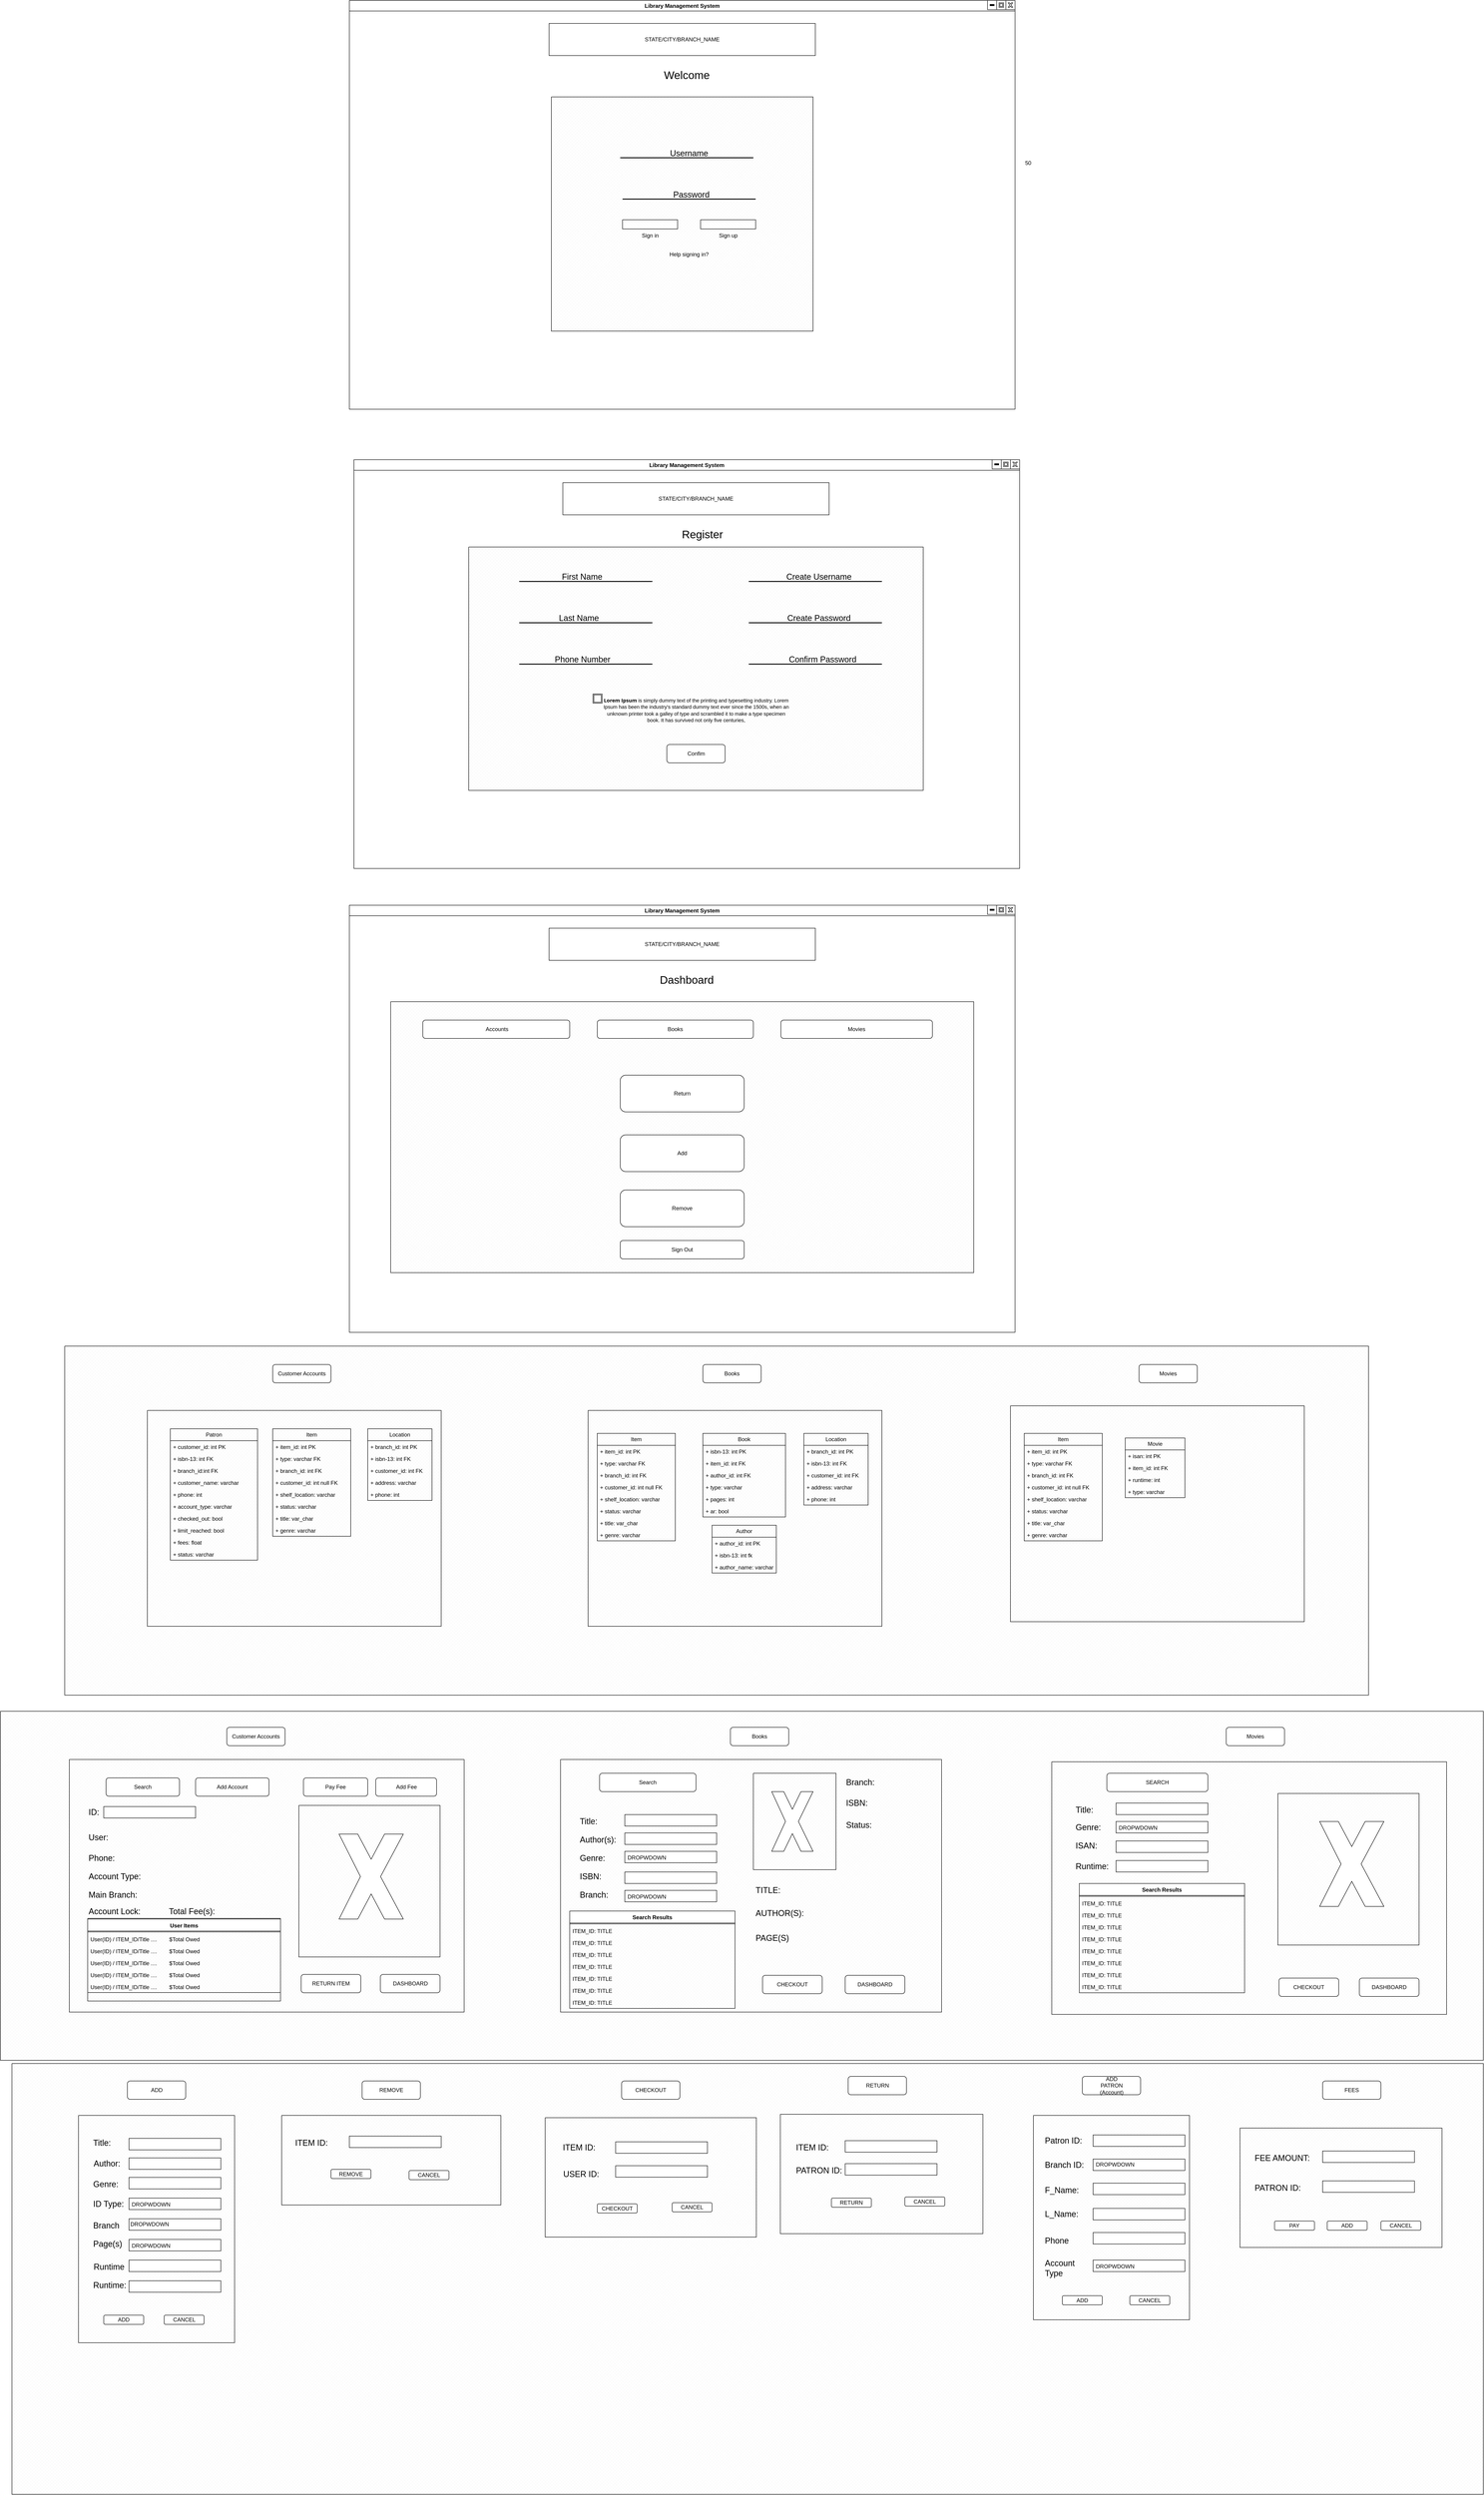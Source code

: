 <mxfile>
    <diagram name="Page-1" id="6vOaWD6bK7h4Z_nTyCYM">
        <mxGraphModel dx="3497" dy="1276" grid="1" gridSize="10" guides="1" tooltips="1" connect="1" arrows="1" fold="1" page="1" pageScale="1" pageWidth="850" pageHeight="1100" math="0" shadow="0">
            <root>
                <mxCell id="0"/>
                <mxCell id="1" parent="0"/>
                <mxCell id="aD8FDuvvDzB4CLu5rnBS-1" value="&lt;div style=&quot;&quot;&gt;&lt;span style=&quot;background-color: initial;&quot;&gt;Library Management System&lt;/span&gt;&lt;/div&gt;" style="swimlane;whiteSpace=wrap;html=1;startSize=23;align=center;" parent="1" vertex="1">
                    <mxGeometry x="80" y="240" width="1450" height="890" as="geometry">
                        <mxRectangle x="-30" y="80" width="70" height="30" as="alternateBounds"/>
                    </mxGeometry>
                </mxCell>
                <mxCell id="aD8FDuvvDzB4CLu5rnBS-9" value="" style="verticalLabelPosition=bottom;verticalAlign=top;html=1;shape=mxgraph.basic.patternFillRect;fillStyle=diagGrid;step=5;fillStrokeWidth=0.2;fillStrokeColor=#dddddd;" parent="aD8FDuvvDzB4CLu5rnBS-1" vertex="1">
                    <mxGeometry x="440" y="210" width="570" height="510" as="geometry"/>
                </mxCell>
                <mxCell id="aD8FDuvvDzB4CLu5rnBS-19" value="STATE/CITY/BRANCH_NAME" style="html=1;whiteSpace=wrap;container=1;recursiveResize=0;collapsible=0;" parent="aD8FDuvvDzB4CLu5rnBS-1" vertex="1">
                    <mxGeometry x="435" y="50" width="580" height="70" as="geometry"/>
                </mxCell>
                <mxCell id="aD8FDuvvDzB4CLu5rnBS-16" value="&lt;blockquote style=&quot;margin: 0 0 0 40px; border: none; padding: 0px;&quot;&gt;&lt;blockquote style=&quot;margin: 0 0 0 40px; border: none; padding: 0px;&quot;&gt;&lt;blockquote style=&quot;margin: 0 0 0 40px; border: none; padding: 0px;&quot;&gt;&lt;blockquote style=&quot;margin: 0 0 0 40px; border: none; padding: 0px;&quot;&gt;&lt;blockquote style=&quot;margin: 0 0 0 40px; border: none; padding: 0px;&quot;&gt;&lt;font style=&quot;font-size: 24px;&quot;&gt;Welcome&lt;/font&gt;&lt;/blockquote&gt;&lt;/blockquote&gt;&lt;/blockquote&gt;&lt;/blockquote&gt;&lt;/blockquote&gt;" style="text;html=1;strokeColor=none;fillColor=none;align=center;verticalAlign=middle;whiteSpace=wrap;rounded=0;" parent="aD8FDuvvDzB4CLu5rnBS-19" vertex="1">
                    <mxGeometry x="50" y="97.5" width="300" height="30" as="geometry"/>
                </mxCell>
                <mxCell id="aD8FDuvvDzB4CLu5rnBS-2" value="" style="whiteSpace=wrap;html=1;aspect=fixed;" parent="aD8FDuvvDzB4CLu5rnBS-1" vertex="1">
                    <mxGeometry x="1430" width="20" height="20" as="geometry"/>
                </mxCell>
                <mxCell id="aD8FDuvvDzB4CLu5rnBS-3" value="" style="whiteSpace=wrap;html=1;aspect=fixed;" parent="aD8FDuvvDzB4CLu5rnBS-1" vertex="1">
                    <mxGeometry x="1410" width="20" height="20" as="geometry"/>
                </mxCell>
                <mxCell id="aD8FDuvvDzB4CLu5rnBS-4" value="" style="whiteSpace=wrap;html=1;aspect=fixed;" parent="aD8FDuvvDzB4CLu5rnBS-1" vertex="1">
                    <mxGeometry x="1390" width="20" height="20" as="geometry"/>
                </mxCell>
                <mxCell id="aD8FDuvvDzB4CLu5rnBS-6" value="" style="line;strokeWidth=4;html=1;perimeter=backbonePerimeter;points=[];outlineConnect=0;" parent="aD8FDuvvDzB4CLu5rnBS-1" vertex="1">
                    <mxGeometry x="1395" y="5" width="10" height="10" as="geometry"/>
                </mxCell>
                <mxCell id="aD8FDuvvDzB4CLu5rnBS-7" value="" style="shape=ext;double=1;whiteSpace=wrap;html=1;aspect=fixed;" parent="aD8FDuvvDzB4CLu5rnBS-1" vertex="1">
                    <mxGeometry x="1415" y="5" width="10" height="10" as="geometry"/>
                </mxCell>
                <mxCell id="aD8FDuvvDzB4CLu5rnBS-8" value="" style="verticalLabelPosition=bottom;verticalAlign=top;html=1;shape=mxgraph.basic.x" parent="aD8FDuvvDzB4CLu5rnBS-1" vertex="1">
                    <mxGeometry x="1435" y="5" width="10" height="10" as="geometry"/>
                </mxCell>
                <mxCell id="aD8FDuvvDzB4CLu5rnBS-10" value="Sign in" style="verticalLabelPosition=bottom;verticalAlign=top;html=1;shape=mxgraph.basic.patternFillRect;fillStyle=diagRev;step=5;fillStrokeWidth=0.2;fillStrokeColor=#dddddd;" parent="aD8FDuvvDzB4CLu5rnBS-1" vertex="1">
                    <mxGeometry x="595" y="477.5" width="120" height="20" as="geometry"/>
                </mxCell>
                <mxCell id="aD8FDuvvDzB4CLu5rnBS-13" value="" style="line;strokeWidth=2;html=1;" parent="aD8FDuvvDzB4CLu5rnBS-1" vertex="1">
                    <mxGeometry x="595" y="427.5" width="290" height="10" as="geometry"/>
                </mxCell>
                <mxCell id="aD8FDuvvDzB4CLu5rnBS-14" value="" style="line;strokeWidth=2;html=1;" parent="aD8FDuvvDzB4CLu5rnBS-1" vertex="1">
                    <mxGeometry x="590" y="337.5" width="290" height="10" as="geometry"/>
                </mxCell>
                <mxCell id="aD8FDuvvDzB4CLu5rnBS-15" value="Sign up" style="verticalLabelPosition=bottom;verticalAlign=top;html=1;shape=mxgraph.basic.patternFillRect;fillStyle=diagRev;step=5;fillStrokeWidth=0.2;fillStrokeColor=#dddddd;" parent="aD8FDuvvDzB4CLu5rnBS-1" vertex="1">
                    <mxGeometry x="765" y="477.5" width="120" height="20" as="geometry"/>
                </mxCell>
                <mxCell id="aD8FDuvvDzB4CLu5rnBS-17" value="Help signing in?" style="text;html=1;strokeColor=none;fillColor=none;align=center;verticalAlign=middle;whiteSpace=wrap;rounded=0;" parent="aD8FDuvvDzB4CLu5rnBS-1" vertex="1">
                    <mxGeometry x="685" y="537.5" width="110" height="30" as="geometry"/>
                </mxCell>
                <mxCell id="aD8FDuvvDzB4CLu5rnBS-35" value="&lt;font style=&quot;font-size: 18px;&quot;&gt;Username&lt;/font&gt;" style="text;html=1;strokeColor=none;fillColor=none;align=center;verticalAlign=middle;whiteSpace=wrap;rounded=0;" parent="aD8FDuvvDzB4CLu5rnBS-1" vertex="1">
                    <mxGeometry x="710" y="317.5" width="60" height="30" as="geometry"/>
                </mxCell>
                <mxCell id="aD8FDuvvDzB4CLu5rnBS-36" value="&lt;font style=&quot;font-size: 18px;&quot;&gt;Password&lt;/font&gt;" style="text;html=1;strokeColor=none;fillColor=none;align=center;verticalAlign=middle;whiteSpace=wrap;rounded=0;" parent="aD8FDuvvDzB4CLu5rnBS-1" vertex="1">
                    <mxGeometry x="715" y="407.5" width="60" height="30" as="geometry"/>
                </mxCell>
                <mxCell id="1fVAfzUauDLI3_tmRGAv-1" value="50" style="text;whiteSpace=wrap;html=1;" parent="1" vertex="1">
                    <mxGeometry x="1550" y="580" width="50" height="40" as="geometry"/>
                </mxCell>
                <mxCell id="89Usu2wHVZIIO48hdldK-11" value="&lt;div style=&quot;&quot;&gt;&lt;span style=&quot;background-color: initial;&quot;&gt;Library Management System&lt;/span&gt;&lt;/div&gt;" style="swimlane;whiteSpace=wrap;html=1;startSize=23;align=center;" parent="1" vertex="1">
                    <mxGeometry x="90" y="1240" width="1450" height="890" as="geometry">
                        <mxRectangle x="-30" y="80" width="70" height="30" as="alternateBounds"/>
                    </mxGeometry>
                </mxCell>
                <mxCell id="89Usu2wHVZIIO48hdldK-12" value="" style="verticalLabelPosition=bottom;verticalAlign=top;html=1;shape=mxgraph.basic.patternFillRect;fillStyle=diagGrid;step=5;fillStrokeWidth=0.2;fillStrokeColor=#dddddd;" parent="89Usu2wHVZIIO48hdldK-11" vertex="1">
                    <mxGeometry x="250" y="190" width="990" height="530" as="geometry"/>
                </mxCell>
                <mxCell id="89Usu2wHVZIIO48hdldK-13" value="STATE/CITY/BRANCH_NAME" style="html=1;whiteSpace=wrap;container=1;recursiveResize=0;collapsible=0;" parent="89Usu2wHVZIIO48hdldK-11" vertex="1">
                    <mxGeometry x="455.01" y="50" width="580" height="70" as="geometry"/>
                </mxCell>
                <mxCell id="89Usu2wHVZIIO48hdldK-15" value="" style="whiteSpace=wrap;html=1;aspect=fixed;" parent="89Usu2wHVZIIO48hdldK-11" vertex="1">
                    <mxGeometry x="1430" width="20" height="20" as="geometry"/>
                </mxCell>
                <mxCell id="89Usu2wHVZIIO48hdldK-16" value="" style="whiteSpace=wrap;html=1;aspect=fixed;" parent="89Usu2wHVZIIO48hdldK-11" vertex="1">
                    <mxGeometry x="1410" width="20" height="20" as="geometry"/>
                </mxCell>
                <mxCell id="89Usu2wHVZIIO48hdldK-17" value="" style="whiteSpace=wrap;html=1;aspect=fixed;" parent="89Usu2wHVZIIO48hdldK-11" vertex="1">
                    <mxGeometry x="1390" width="20" height="20" as="geometry"/>
                </mxCell>
                <mxCell id="89Usu2wHVZIIO48hdldK-18" value="" style="line;strokeWidth=4;html=1;perimeter=backbonePerimeter;points=[];outlineConnect=0;" parent="89Usu2wHVZIIO48hdldK-11" vertex="1">
                    <mxGeometry x="1395" y="5" width="10" height="10" as="geometry"/>
                </mxCell>
                <mxCell id="89Usu2wHVZIIO48hdldK-19" value="" style="shape=ext;double=1;whiteSpace=wrap;html=1;aspect=fixed;" parent="89Usu2wHVZIIO48hdldK-11" vertex="1">
                    <mxGeometry x="1415" y="5" width="10" height="10" as="geometry"/>
                </mxCell>
                <mxCell id="89Usu2wHVZIIO48hdldK-20" value="" style="verticalLabelPosition=bottom;verticalAlign=top;html=1;shape=mxgraph.basic.x" parent="89Usu2wHVZIIO48hdldK-11" vertex="1">
                    <mxGeometry x="1435" y="5" width="10" height="10" as="geometry"/>
                </mxCell>
                <mxCell id="89Usu2wHVZIIO48hdldK-32" value="" style="line;strokeWidth=2;html=1;" parent="89Usu2wHVZIIO48hdldK-11" vertex="1">
                    <mxGeometry x="860" y="350" width="290" height="10" as="geometry"/>
                </mxCell>
                <mxCell id="89Usu2wHVZIIO48hdldK-33" value="" style="line;strokeWidth=2;html=1;" parent="89Usu2wHVZIIO48hdldK-11" vertex="1">
                    <mxGeometry x="860" y="260" width="290" height="10" as="geometry"/>
                </mxCell>
                <mxCell id="89Usu2wHVZIIO48hdldK-34" value="&lt;span style=&quot;font-size: 18px;&quot;&gt;Create Username&lt;/span&gt;" style="text;html=1;strokeColor=none;fillColor=none;align=center;verticalAlign=middle;whiteSpace=wrap;rounded=0;" parent="89Usu2wHVZIIO48hdldK-11" vertex="1">
                    <mxGeometry x="923.75" y="240" width="177.5" height="30" as="geometry"/>
                </mxCell>
                <mxCell id="89Usu2wHVZIIO48hdldK-35" value="&lt;font style=&quot;font-size: 18px;&quot;&gt;Create&amp;nbsp;Password&lt;br&gt;&lt;/font&gt;" style="text;html=1;strokeColor=none;fillColor=none;align=center;verticalAlign=middle;whiteSpace=wrap;rounded=0;" parent="89Usu2wHVZIIO48hdldK-11" vertex="1">
                    <mxGeometry x="932.5" y="330" width="160" height="30" as="geometry"/>
                </mxCell>
                <mxCell id="89Usu2wHVZIIO48hdldK-36" value="" style="line;strokeWidth=2;html=1;" parent="89Usu2wHVZIIO48hdldK-11" vertex="1">
                    <mxGeometry x="860" y="440" width="290" height="10" as="geometry"/>
                </mxCell>
                <mxCell id="89Usu2wHVZIIO48hdldK-38" value="&lt;font style=&quot;font-size: 18px;&quot;&gt;Confirm Password&lt;br&gt;&lt;/font&gt;" style="text;html=1;strokeColor=none;fillColor=none;align=center;verticalAlign=middle;whiteSpace=wrap;rounded=0;" parent="89Usu2wHVZIIO48hdldK-11" vertex="1">
                    <mxGeometry x="941.25" y="420" width="160" height="30" as="geometry"/>
                </mxCell>
                <mxCell id="89Usu2wHVZIIO48hdldK-39" value="" style="shape=ext;double=1;whiteSpace=wrap;html=1;aspect=fixed;" parent="89Usu2wHVZIIO48hdldK-11" vertex="1">
                    <mxGeometry x="520.63" y="510" width="20" height="20" as="geometry"/>
                </mxCell>
                <mxCell id="89Usu2wHVZIIO48hdldK-40" value="&lt;font style=&quot;&quot;&gt;&lt;font style=&quot;font-size: 11px;&quot;&gt;&lt;strong style=&quot;margin: 0px; padding: 0px; font-family: &amp;quot;Open Sans&amp;quot;, Arial, sans-serif; text-align: justify; background-color: rgb(255, 255, 255);&quot;&gt;Lorem Ipsum&lt;/strong&gt;&amp;nbsp;is simply dummy text of the printing and typesetting industry. Lorem Ipsum has been the industry's standard dummy text ever since the 1500s, when an unknown printer took a galley of type and scrambled it to make a type specimen book. It has survived not only five centuries,&lt;/font&gt;&lt;br&gt;&lt;/font&gt;" style="text;html=1;strokeColor=none;fillColor=none;align=center;verticalAlign=middle;whiteSpace=wrap;rounded=0;" parent="89Usu2wHVZIIO48hdldK-11" vertex="1">
                    <mxGeometry x="540.63" y="530" width="408.75" height="30" as="geometry"/>
                </mxCell>
                <mxCell id="89Usu2wHVZIIO48hdldK-41" value="Confim" style="rounded=1;whiteSpace=wrap;html=1;" parent="89Usu2wHVZIIO48hdldK-11" vertex="1">
                    <mxGeometry x="681.5" y="620" width="127" height="40" as="geometry"/>
                </mxCell>
                <mxCell id="89Usu2wHVZIIO48hdldK-42" value="" style="line;strokeWidth=2;html=1;" parent="89Usu2wHVZIIO48hdldK-11" vertex="1">
                    <mxGeometry x="360" y="350" width="290" height="10" as="geometry"/>
                </mxCell>
                <mxCell id="89Usu2wHVZIIO48hdldK-43" value="" style="line;strokeWidth=2;html=1;" parent="89Usu2wHVZIIO48hdldK-11" vertex="1">
                    <mxGeometry x="360" y="260" width="290" height="10" as="geometry"/>
                </mxCell>
                <mxCell id="89Usu2wHVZIIO48hdldK-44" value="&lt;span style=&quot;font-size: 18px;&quot;&gt;First Name&lt;/span&gt;" style="text;html=1;strokeColor=none;fillColor=none;align=center;verticalAlign=middle;whiteSpace=wrap;rounded=0;" parent="89Usu2wHVZIIO48hdldK-11" vertex="1">
                    <mxGeometry x="408.12" y="240" width="177.5" height="30" as="geometry"/>
                </mxCell>
                <mxCell id="89Usu2wHVZIIO48hdldK-45" value="&lt;font style=&quot;font-size: 18px;&quot;&gt;Last Name&lt;br&gt;&lt;/font&gt;" style="text;html=1;strokeColor=none;fillColor=none;align=center;verticalAlign=middle;whiteSpace=wrap;rounded=0;" parent="89Usu2wHVZIIO48hdldK-11" vertex="1">
                    <mxGeometry x="410" y="330" width="160" height="30" as="geometry"/>
                </mxCell>
                <mxCell id="89Usu2wHVZIIO48hdldK-46" value="" style="line;strokeWidth=2;html=1;" parent="89Usu2wHVZIIO48hdldK-11" vertex="1">
                    <mxGeometry x="360" y="440" width="290" height="10" as="geometry"/>
                </mxCell>
                <mxCell id="89Usu2wHVZIIO48hdldK-47" value="&lt;font style=&quot;font-size: 18px;&quot;&gt;Phone Number&lt;br&gt;&lt;/font&gt;" style="text;html=1;strokeColor=none;fillColor=none;align=center;verticalAlign=middle;whiteSpace=wrap;rounded=0;" parent="89Usu2wHVZIIO48hdldK-11" vertex="1">
                    <mxGeometry x="417.5" y="420" width="160" height="30" as="geometry"/>
                </mxCell>
                <mxCell id="89Usu2wHVZIIO48hdldK-14" value="&lt;blockquote style=&quot;margin: 0 0 0 40px; border: none; padding: 0px;&quot;&gt;&lt;blockquote style=&quot;margin: 0 0 0 40px; border: none; padding: 0px;&quot;&gt;&lt;blockquote style=&quot;margin: 0 0 0 40px; border: none; padding: 0px;&quot;&gt;&lt;blockquote style=&quot;margin: 0 0 0 40px; border: none; padding: 0px;&quot;&gt;&lt;blockquote style=&quot;margin: 0 0 0 40px; border: none; padding: 0px;&quot;&gt;&lt;font style=&quot;font-size: 24px;&quot;&gt;Register&lt;/font&gt;&lt;/blockquote&gt;&lt;/blockquote&gt;&lt;/blockquote&gt;&lt;/blockquote&gt;&lt;/blockquote&gt;" style="text;html=1;strokeColor=none;fillColor=none;align=center;verticalAlign=middle;whiteSpace=wrap;rounded=0;" parent="89Usu2wHVZIIO48hdldK-11" vertex="1">
                    <mxGeometry x="508.5" y="147.5" width="300" height="30" as="geometry"/>
                </mxCell>
                <mxCell id="89Usu2wHVZIIO48hdldK-67" value="&lt;div style=&quot;&quot;&gt;&lt;span style=&quot;background-color: initial;&quot;&gt;Library Management System&lt;/span&gt;&lt;/div&gt;" style="swimlane;whiteSpace=wrap;html=1;startSize=23;align=center;" parent="1" vertex="1">
                    <mxGeometry x="80" y="2210" width="1450" height="930" as="geometry">
                        <mxRectangle x="-30" y="80" width="70" height="30" as="alternateBounds"/>
                    </mxGeometry>
                </mxCell>
                <mxCell id="89Usu2wHVZIIO48hdldK-68" value="" style="verticalLabelPosition=bottom;verticalAlign=top;html=1;shape=mxgraph.basic.patternFillRect;fillStyle=diagGrid;step=5;fillStrokeWidth=0.2;fillStrokeColor=#dddddd;" parent="89Usu2wHVZIIO48hdldK-67" vertex="1">
                    <mxGeometry x="90" y="210" width="1270" height="590" as="geometry"/>
                </mxCell>
                <mxCell id="89Usu2wHVZIIO48hdldK-69" value="STATE/CITY/BRANCH_NAME" style="html=1;whiteSpace=wrap;container=1;recursiveResize=0;collapsible=0;" parent="89Usu2wHVZIIO48hdldK-67" vertex="1">
                    <mxGeometry x="435" y="50" width="580" height="70" as="geometry"/>
                </mxCell>
                <mxCell id="89Usu2wHVZIIO48hdldK-70" value="&lt;blockquote style=&quot;margin: 0 0 0 40px; border: none; padding: 0px;&quot;&gt;&lt;blockquote style=&quot;margin: 0 0 0 40px; border: none; padding: 0px;&quot;&gt;&lt;blockquote style=&quot;margin: 0 0 0 40px; border: none; padding: 0px;&quot;&gt;&lt;blockquote style=&quot;margin: 0 0 0 40px; border: none; padding: 0px;&quot;&gt;&lt;blockquote style=&quot;margin: 0 0 0 40px; border: none; padding: 0px;&quot;&gt;&lt;font style=&quot;font-size: 24px;&quot;&gt;Dashboard&lt;/font&gt;&lt;/blockquote&gt;&lt;/blockquote&gt;&lt;/blockquote&gt;&lt;/blockquote&gt;&lt;/blockquote&gt;" style="text;html=1;strokeColor=none;fillColor=none;align=center;verticalAlign=middle;whiteSpace=wrap;rounded=0;" parent="89Usu2wHVZIIO48hdldK-69" vertex="1">
                    <mxGeometry x="50" y="97.5" width="300" height="30" as="geometry"/>
                </mxCell>
                <mxCell id="89Usu2wHVZIIO48hdldK-71" value="" style="whiteSpace=wrap;html=1;aspect=fixed;" parent="89Usu2wHVZIIO48hdldK-67" vertex="1">
                    <mxGeometry x="1430" width="20" height="20" as="geometry"/>
                </mxCell>
                <mxCell id="89Usu2wHVZIIO48hdldK-72" value="" style="whiteSpace=wrap;html=1;aspect=fixed;" parent="89Usu2wHVZIIO48hdldK-67" vertex="1">
                    <mxGeometry x="1410" width="20" height="20" as="geometry"/>
                </mxCell>
                <mxCell id="89Usu2wHVZIIO48hdldK-73" value="" style="whiteSpace=wrap;html=1;aspect=fixed;" parent="89Usu2wHVZIIO48hdldK-67" vertex="1">
                    <mxGeometry x="1390" width="20" height="20" as="geometry"/>
                </mxCell>
                <mxCell id="89Usu2wHVZIIO48hdldK-74" value="" style="line;strokeWidth=4;html=1;perimeter=backbonePerimeter;points=[];outlineConnect=0;" parent="89Usu2wHVZIIO48hdldK-67" vertex="1">
                    <mxGeometry x="1395" y="5" width="10" height="10" as="geometry"/>
                </mxCell>
                <mxCell id="89Usu2wHVZIIO48hdldK-75" value="" style="shape=ext;double=1;whiteSpace=wrap;html=1;aspect=fixed;" parent="89Usu2wHVZIIO48hdldK-67" vertex="1">
                    <mxGeometry x="1415" y="5" width="10" height="10" as="geometry"/>
                </mxCell>
                <mxCell id="89Usu2wHVZIIO48hdldK-76" value="" style="verticalLabelPosition=bottom;verticalAlign=top;html=1;shape=mxgraph.basic.x" parent="89Usu2wHVZIIO48hdldK-67" vertex="1">
                    <mxGeometry x="1435" y="5" width="10" height="10" as="geometry"/>
                </mxCell>
                <mxCell id="89Usu2wHVZIIO48hdldK-85" value="&amp;nbsp;Accounts" style="rounded=1;whiteSpace=wrap;html=1;" parent="89Usu2wHVZIIO48hdldK-67" vertex="1">
                    <mxGeometry x="160" y="250" width="320" height="40" as="geometry"/>
                </mxCell>
                <mxCell id="89Usu2wHVZIIO48hdldK-94" value="Books" style="rounded=1;whiteSpace=wrap;html=1;" parent="89Usu2wHVZIIO48hdldK-67" vertex="1">
                    <mxGeometry x="540" y="250" width="340" height="40" as="geometry"/>
                </mxCell>
                <mxCell id="89Usu2wHVZIIO48hdldK-95" value="Movies" style="rounded=1;whiteSpace=wrap;html=1;" parent="89Usu2wHVZIIO48hdldK-67" vertex="1">
                    <mxGeometry x="940" y="250" width="330" height="40" as="geometry"/>
                </mxCell>
                <mxCell id="89Usu2wHVZIIO48hdldK-108" value="Add" style="rounded=1;whiteSpace=wrap;html=1;" parent="89Usu2wHVZIIO48hdldK-67" vertex="1">
                    <mxGeometry x="590" y="500" width="270" height="80" as="geometry"/>
                </mxCell>
                <mxCell id="89Usu2wHVZIIO48hdldK-192" value="Return" style="rounded=1;whiteSpace=wrap;html=1;" parent="89Usu2wHVZIIO48hdldK-67" vertex="1">
                    <mxGeometry x="590" y="370" width="270" height="80" as="geometry"/>
                </mxCell>
                <mxCell id="89Usu2wHVZIIO48hdldK-214" value="Sign Out" style="rounded=1;whiteSpace=wrap;html=1;" parent="89Usu2wHVZIIO48hdldK-67" vertex="1">
                    <mxGeometry x="590" y="730" width="270" height="40" as="geometry"/>
                </mxCell>
                <mxCell id="9" value="Remove" style="rounded=1;whiteSpace=wrap;html=1;" parent="89Usu2wHVZIIO48hdldK-67" vertex="1">
                    <mxGeometry x="590" y="620" width="270" height="80" as="geometry"/>
                </mxCell>
                <mxCell id="89Usu2wHVZIIO48hdldK-97" value="" style="verticalLabelPosition=bottom;verticalAlign=top;html=1;shape=mxgraph.basic.patternFillRect;fillStyle=diagGrid;step=5;fillStrokeWidth=0.2;fillStrokeColor=#dddddd;" parent="1" vertex="1">
                    <mxGeometry x="-540" y="3170" width="2840" height="760" as="geometry"/>
                </mxCell>
                <mxCell id="89Usu2wHVZIIO48hdldK-100" value="" style="verticalLabelPosition=bottom;verticalAlign=top;html=1;shape=mxgraph.basic.patternFillRect;fillStyle=diagGrid;step=5;fillStrokeWidth=0.2;fillStrokeColor=#dddddd;" parent="1" vertex="1">
                    <mxGeometry x="-360" y="3310" width="640" height="470" as="geometry"/>
                </mxCell>
                <mxCell id="89Usu2wHVZIIO48hdldK-101" value="" style="verticalLabelPosition=bottom;verticalAlign=top;html=1;shape=mxgraph.basic.patternFillRect;fillStyle=diagGrid;step=5;fillStrokeWidth=0.2;fillStrokeColor=#dddddd;" parent="1" vertex="1">
                    <mxGeometry x="600" y="3310" width="640" height="470" as="geometry"/>
                </mxCell>
                <mxCell id="89Usu2wHVZIIO48hdldK-102" value="" style="verticalLabelPosition=bottom;verticalAlign=top;html=1;shape=mxgraph.basic.patternFillRect;fillStyle=diagGrid;step=5;fillStrokeWidth=0.2;fillStrokeColor=#dddddd;" parent="1" vertex="1">
                    <mxGeometry x="1520" y="3300" width="640" height="470" as="geometry"/>
                </mxCell>
                <mxCell id="89Usu2wHVZIIO48hdldK-112" value="Customer Accounts" style="rounded=1;whiteSpace=wrap;html=1;" parent="1" vertex="1">
                    <mxGeometry x="-87" y="3210" width="127" height="40" as="geometry"/>
                </mxCell>
                <mxCell id="89Usu2wHVZIIO48hdldK-113" value="Books" style="rounded=1;whiteSpace=wrap;html=1;" parent="1" vertex="1">
                    <mxGeometry x="850" y="3210" width="127" height="40" as="geometry"/>
                </mxCell>
                <mxCell id="89Usu2wHVZIIO48hdldK-114" value="Movies" style="rounded=1;whiteSpace=wrap;html=1;" parent="1" vertex="1">
                    <mxGeometry x="1800" y="3210" width="127" height="40" as="geometry"/>
                </mxCell>
                <mxCell id="89Usu2wHVZIIO48hdldK-126" value="Patron" style="swimlane;fontStyle=0;childLayout=stackLayout;horizontal=1;startSize=26;fillColor=none;horizontalStack=0;resizeParent=1;resizeParentMax=0;resizeLast=0;collapsible=1;marginBottom=0;whiteSpace=wrap;html=1;" parent="1" vertex="1">
                    <mxGeometry x="-310" y="3350" width="190" height="286" as="geometry"/>
                </mxCell>
                <mxCell id="89Usu2wHVZIIO48hdldK-127" value="+ customer_id: int PK" style="text;strokeColor=none;fillColor=none;align=left;verticalAlign=top;spacingLeft=4;spacingRight=4;overflow=hidden;rotatable=0;points=[[0,0.5],[1,0.5]];portConstraint=eastwest;whiteSpace=wrap;html=1;" parent="89Usu2wHVZIIO48hdldK-126" vertex="1">
                    <mxGeometry y="26" width="190" height="26" as="geometry"/>
                </mxCell>
                <mxCell id="89Usu2wHVZIIO48hdldK-128" value="+ isbn-13: int FK" style="text;strokeColor=none;fillColor=none;align=left;verticalAlign=top;spacingLeft=4;spacingRight=4;overflow=hidden;rotatable=0;points=[[0,0.5],[1,0.5]];portConstraint=eastwest;whiteSpace=wrap;html=1;" parent="89Usu2wHVZIIO48hdldK-126" vertex="1">
                    <mxGeometry y="52" width="190" height="26" as="geometry"/>
                </mxCell>
                <mxCell id="89Usu2wHVZIIO48hdldK-129" value="+ branch_id:int FK" style="text;strokeColor=none;fillColor=none;align=left;verticalAlign=top;spacingLeft=4;spacingRight=4;overflow=hidden;rotatable=0;points=[[0,0.5],[1,0.5]];portConstraint=eastwest;whiteSpace=wrap;html=1;" parent="89Usu2wHVZIIO48hdldK-126" vertex="1">
                    <mxGeometry y="78" width="190" height="26" as="geometry"/>
                </mxCell>
                <mxCell id="89Usu2wHVZIIO48hdldK-130" value="+ customer_name: varchar" style="text;strokeColor=none;fillColor=none;align=left;verticalAlign=top;spacingLeft=4;spacingRight=4;overflow=hidden;rotatable=0;points=[[0,0.5],[1,0.5]];portConstraint=eastwest;whiteSpace=wrap;html=1;" parent="89Usu2wHVZIIO48hdldK-126" vertex="1">
                    <mxGeometry y="104" width="190" height="26" as="geometry"/>
                </mxCell>
                <mxCell id="89Usu2wHVZIIO48hdldK-131" value="+ phone: int" style="text;strokeColor=none;fillColor=none;align=left;verticalAlign=top;spacingLeft=4;spacingRight=4;overflow=hidden;rotatable=0;points=[[0,0.5],[1,0.5]];portConstraint=eastwest;whiteSpace=wrap;html=1;" parent="89Usu2wHVZIIO48hdldK-126" vertex="1">
                    <mxGeometry y="130" width="190" height="26" as="geometry"/>
                </mxCell>
                <mxCell id="89Usu2wHVZIIO48hdldK-132" value="+ account_type: varchar" style="text;strokeColor=none;fillColor=none;align=left;verticalAlign=top;spacingLeft=4;spacingRight=4;overflow=hidden;rotatable=0;points=[[0,0.5],[1,0.5]];portConstraint=eastwest;whiteSpace=wrap;html=1;" parent="89Usu2wHVZIIO48hdldK-126" vertex="1">
                    <mxGeometry y="156" width="190" height="26" as="geometry"/>
                </mxCell>
                <mxCell id="89Usu2wHVZIIO48hdldK-133" value="+ checked_out: bool" style="text;strokeColor=none;fillColor=none;align=left;verticalAlign=top;spacingLeft=4;spacingRight=4;overflow=hidden;rotatable=0;points=[[0,0.5],[1,0.5]];portConstraint=eastwest;whiteSpace=wrap;html=1;" parent="89Usu2wHVZIIO48hdldK-126" vertex="1">
                    <mxGeometry y="182" width="190" height="26" as="geometry"/>
                </mxCell>
                <mxCell id="89Usu2wHVZIIO48hdldK-134" value="+ limit_reached: bool" style="text;strokeColor=none;fillColor=none;align=left;verticalAlign=top;spacingLeft=4;spacingRight=4;overflow=hidden;rotatable=0;points=[[0,0.5],[1,0.5]];portConstraint=eastwest;whiteSpace=wrap;html=1;" parent="89Usu2wHVZIIO48hdldK-126" vertex="1">
                    <mxGeometry y="208" width="190" height="26" as="geometry"/>
                </mxCell>
                <mxCell id="89Usu2wHVZIIO48hdldK-135" value="+ fees: float" style="text;strokeColor=none;fillColor=none;align=left;verticalAlign=top;spacingLeft=4;spacingRight=4;overflow=hidden;rotatable=0;points=[[0,0.5],[1,0.5]];portConstraint=eastwest;whiteSpace=wrap;html=1;" parent="89Usu2wHVZIIO48hdldK-126" vertex="1">
                    <mxGeometry y="234" width="190" height="26" as="geometry"/>
                </mxCell>
                <mxCell id="89Usu2wHVZIIO48hdldK-136" value="&lt;div&gt;+ status: varchar&lt;/div&gt;" style="text;strokeColor=none;fillColor=none;align=left;verticalAlign=top;spacingLeft=4;spacingRight=4;overflow=hidden;rotatable=0;points=[[0,0.5],[1,0.5]];portConstraint=eastwest;whiteSpace=wrap;html=1;" parent="89Usu2wHVZIIO48hdldK-126" vertex="1">
                    <mxGeometry y="260" width="190" height="26" as="geometry"/>
                </mxCell>
                <mxCell id="89Usu2wHVZIIO48hdldK-137" value="Item" style="swimlane;fontStyle=0;childLayout=stackLayout;horizontal=1;startSize=26;fillColor=none;horizontalStack=0;resizeParent=1;resizeParentMax=0;resizeLast=0;collapsible=1;marginBottom=0;whiteSpace=wrap;html=1;" parent="1" vertex="1">
                    <mxGeometry x="620" y="3360" width="170" height="234" as="geometry"/>
                </mxCell>
                <mxCell id="89Usu2wHVZIIO48hdldK-138" value="+ item_id: int PK" style="text;strokeColor=none;fillColor=none;align=left;verticalAlign=top;spacingLeft=4;spacingRight=4;overflow=hidden;rotatable=0;points=[[0,0.5],[1,0.5]];portConstraint=eastwest;whiteSpace=wrap;html=1;" parent="89Usu2wHVZIIO48hdldK-137" vertex="1">
                    <mxGeometry y="26" width="170" height="26" as="geometry"/>
                </mxCell>
                <mxCell id="89Usu2wHVZIIO48hdldK-139" value="+ type: varchar FK" style="text;strokeColor=none;fillColor=none;align=left;verticalAlign=top;spacingLeft=4;spacingRight=4;overflow=hidden;rotatable=0;points=[[0,0.5],[1,0.5]];portConstraint=eastwest;whiteSpace=wrap;html=1;" parent="89Usu2wHVZIIO48hdldK-137" vertex="1">
                    <mxGeometry y="52" width="170" height="26" as="geometry"/>
                </mxCell>
                <mxCell id="89Usu2wHVZIIO48hdldK-140" value="+ branch_id: int FK" style="text;strokeColor=none;fillColor=none;align=left;verticalAlign=top;spacingLeft=4;spacingRight=4;overflow=hidden;rotatable=0;points=[[0,0.5],[1,0.5]];portConstraint=eastwest;whiteSpace=wrap;html=1;" parent="89Usu2wHVZIIO48hdldK-137" vertex="1">
                    <mxGeometry y="78" width="170" height="26" as="geometry"/>
                </mxCell>
                <mxCell id="89Usu2wHVZIIO48hdldK-141" value="+ customer_id: int null FK" style="text;strokeColor=none;fillColor=none;align=left;verticalAlign=top;spacingLeft=4;spacingRight=4;overflow=hidden;rotatable=0;points=[[0,0.5],[1,0.5]];portConstraint=eastwest;whiteSpace=wrap;html=1;" parent="89Usu2wHVZIIO48hdldK-137" vertex="1">
                    <mxGeometry y="104" width="170" height="26" as="geometry"/>
                </mxCell>
                <mxCell id="89Usu2wHVZIIO48hdldK-142" value="+ shelf_location: varchar" style="text;strokeColor=none;fillColor=none;align=left;verticalAlign=top;spacingLeft=4;spacingRight=4;overflow=hidden;rotatable=0;points=[[0,0.5],[1,0.5]];portConstraint=eastwest;whiteSpace=wrap;html=1;" parent="89Usu2wHVZIIO48hdldK-137" vertex="1">
                    <mxGeometry y="130" width="170" height="26" as="geometry"/>
                </mxCell>
                <mxCell id="89Usu2wHVZIIO48hdldK-143" value="+ status: varchar" style="text;strokeColor=none;fillColor=none;align=left;verticalAlign=top;spacingLeft=4;spacingRight=4;overflow=hidden;rotatable=0;points=[[0,0.5],[1,0.5]];portConstraint=eastwest;whiteSpace=wrap;html=1;" parent="89Usu2wHVZIIO48hdldK-137" vertex="1">
                    <mxGeometry y="156" width="170" height="26" as="geometry"/>
                </mxCell>
                <mxCell id="89Usu2wHVZIIO48hdldK-144" value="&lt;div&gt;+ title: var_char&lt;br&gt;&lt;/div&gt;" style="text;strokeColor=none;fillColor=none;align=left;verticalAlign=top;spacingLeft=4;spacingRight=4;overflow=hidden;rotatable=0;points=[[0,0.5],[1,0.5]];portConstraint=eastwest;whiteSpace=wrap;html=1;" parent="89Usu2wHVZIIO48hdldK-137" vertex="1">
                    <mxGeometry y="182" width="170" height="26" as="geometry"/>
                </mxCell>
                <mxCell id="89Usu2wHVZIIO48hdldK-145" value="+ genre: varchar" style="text;strokeColor=none;fillColor=none;align=left;verticalAlign=top;spacingLeft=4;spacingRight=4;overflow=hidden;rotatable=0;points=[[0,0.5],[1,0.5]];portConstraint=eastwest;whiteSpace=wrap;html=1;" parent="89Usu2wHVZIIO48hdldK-137" vertex="1">
                    <mxGeometry y="208" width="170" height="26" as="geometry"/>
                </mxCell>
                <mxCell id="89Usu2wHVZIIO48hdldK-146" value="Item" style="swimlane;fontStyle=0;childLayout=stackLayout;horizontal=1;startSize=26;fillColor=none;horizontalStack=0;resizeParent=1;resizeParentMax=0;resizeLast=0;collapsible=1;marginBottom=0;whiteSpace=wrap;html=1;" parent="1" vertex="1">
                    <mxGeometry x="1550" y="3360" width="170" height="234" as="geometry"/>
                </mxCell>
                <mxCell id="89Usu2wHVZIIO48hdldK-147" value="+ item_id: int PK" style="text;strokeColor=none;fillColor=none;align=left;verticalAlign=top;spacingLeft=4;spacingRight=4;overflow=hidden;rotatable=0;points=[[0,0.5],[1,0.5]];portConstraint=eastwest;whiteSpace=wrap;html=1;" parent="89Usu2wHVZIIO48hdldK-146" vertex="1">
                    <mxGeometry y="26" width="170" height="26" as="geometry"/>
                </mxCell>
                <mxCell id="89Usu2wHVZIIO48hdldK-148" value="+ type: varchar FK" style="text;strokeColor=none;fillColor=none;align=left;verticalAlign=top;spacingLeft=4;spacingRight=4;overflow=hidden;rotatable=0;points=[[0,0.5],[1,0.5]];portConstraint=eastwest;whiteSpace=wrap;html=1;" parent="89Usu2wHVZIIO48hdldK-146" vertex="1">
                    <mxGeometry y="52" width="170" height="26" as="geometry"/>
                </mxCell>
                <mxCell id="89Usu2wHVZIIO48hdldK-149" value="+ branch_id: int FK" style="text;strokeColor=none;fillColor=none;align=left;verticalAlign=top;spacingLeft=4;spacingRight=4;overflow=hidden;rotatable=0;points=[[0,0.5],[1,0.5]];portConstraint=eastwest;whiteSpace=wrap;html=1;" parent="89Usu2wHVZIIO48hdldK-146" vertex="1">
                    <mxGeometry y="78" width="170" height="26" as="geometry"/>
                </mxCell>
                <mxCell id="89Usu2wHVZIIO48hdldK-150" value="+ customer_id: int null FK" style="text;strokeColor=none;fillColor=none;align=left;verticalAlign=top;spacingLeft=4;spacingRight=4;overflow=hidden;rotatable=0;points=[[0,0.5],[1,0.5]];portConstraint=eastwest;whiteSpace=wrap;html=1;" parent="89Usu2wHVZIIO48hdldK-146" vertex="1">
                    <mxGeometry y="104" width="170" height="26" as="geometry"/>
                </mxCell>
                <mxCell id="89Usu2wHVZIIO48hdldK-151" value="+ shelf_location: varchar" style="text;strokeColor=none;fillColor=none;align=left;verticalAlign=top;spacingLeft=4;spacingRight=4;overflow=hidden;rotatable=0;points=[[0,0.5],[1,0.5]];portConstraint=eastwest;whiteSpace=wrap;html=1;" parent="89Usu2wHVZIIO48hdldK-146" vertex="1">
                    <mxGeometry y="130" width="170" height="26" as="geometry"/>
                </mxCell>
                <mxCell id="89Usu2wHVZIIO48hdldK-152" value="+ status: varchar" style="text;strokeColor=none;fillColor=none;align=left;verticalAlign=top;spacingLeft=4;spacingRight=4;overflow=hidden;rotatable=0;points=[[0,0.5],[1,0.5]];portConstraint=eastwest;whiteSpace=wrap;html=1;" parent="89Usu2wHVZIIO48hdldK-146" vertex="1">
                    <mxGeometry y="156" width="170" height="26" as="geometry"/>
                </mxCell>
                <mxCell id="89Usu2wHVZIIO48hdldK-153" value="&lt;div&gt;+ title: var_char&lt;br&gt;&lt;/div&gt;" style="text;strokeColor=none;fillColor=none;align=left;verticalAlign=top;spacingLeft=4;spacingRight=4;overflow=hidden;rotatable=0;points=[[0,0.5],[1,0.5]];portConstraint=eastwest;whiteSpace=wrap;html=1;" parent="89Usu2wHVZIIO48hdldK-146" vertex="1">
                    <mxGeometry y="182" width="170" height="26" as="geometry"/>
                </mxCell>
                <mxCell id="89Usu2wHVZIIO48hdldK-154" value="+ genre: varchar" style="text;strokeColor=none;fillColor=none;align=left;verticalAlign=top;spacingLeft=4;spacingRight=4;overflow=hidden;rotatable=0;points=[[0,0.5],[1,0.5]];portConstraint=eastwest;whiteSpace=wrap;html=1;" parent="89Usu2wHVZIIO48hdldK-146" vertex="1">
                    <mxGeometry y="208" width="170" height="26" as="geometry"/>
                </mxCell>
                <mxCell id="89Usu2wHVZIIO48hdldK-155" value="Movie" style="swimlane;fontStyle=0;childLayout=stackLayout;horizontal=1;startSize=26;fillColor=none;horizontalStack=0;resizeParent=1;resizeParentMax=0;resizeLast=0;collapsible=1;marginBottom=0;whiteSpace=wrap;html=1;" parent="1" vertex="1">
                    <mxGeometry x="1770" y="3370" width="130" height="130" as="geometry"/>
                </mxCell>
                <mxCell id="89Usu2wHVZIIO48hdldK-156" value="+ isan: int PK" style="text;strokeColor=none;fillColor=none;align=left;verticalAlign=top;spacingLeft=4;spacingRight=4;overflow=hidden;rotatable=0;points=[[0,0.5],[1,0.5]];portConstraint=eastwest;whiteSpace=wrap;html=1;" parent="89Usu2wHVZIIO48hdldK-155" vertex="1">
                    <mxGeometry y="26" width="130" height="26" as="geometry"/>
                </mxCell>
                <mxCell id="89Usu2wHVZIIO48hdldK-157" value="+ item_id: int FK" style="text;strokeColor=none;fillColor=none;align=left;verticalAlign=top;spacingLeft=4;spacingRight=4;overflow=hidden;rotatable=0;points=[[0,0.5],[1,0.5]];portConstraint=eastwest;whiteSpace=wrap;html=1;" parent="89Usu2wHVZIIO48hdldK-155" vertex="1">
                    <mxGeometry y="52" width="130" height="26" as="geometry"/>
                </mxCell>
                <mxCell id="89Usu2wHVZIIO48hdldK-158" value="+ runtime: int" style="text;strokeColor=none;fillColor=none;align=left;verticalAlign=top;spacingLeft=4;spacingRight=4;overflow=hidden;rotatable=0;points=[[0,0.5],[1,0.5]];portConstraint=eastwest;whiteSpace=wrap;html=1;" parent="89Usu2wHVZIIO48hdldK-155" vertex="1">
                    <mxGeometry y="78" width="130" height="26" as="geometry"/>
                </mxCell>
                <mxCell id="89Usu2wHVZIIO48hdldK-159" value="&lt;div&gt;+ type: varchar&lt;/div&gt;" style="text;strokeColor=none;fillColor=none;align=left;verticalAlign=top;spacingLeft=4;spacingRight=4;overflow=hidden;rotatable=0;points=[[0,0.5],[1,0.5]];portConstraint=eastwest;whiteSpace=wrap;html=1;" parent="89Usu2wHVZIIO48hdldK-155" vertex="1">
                    <mxGeometry y="104" width="130" height="26" as="geometry"/>
                </mxCell>
                <mxCell id="89Usu2wHVZIIO48hdldK-160" value="Book" style="swimlane;fontStyle=0;childLayout=stackLayout;horizontal=1;startSize=26;fillColor=none;horizontalStack=0;resizeParent=1;resizeParentMax=0;resizeLast=0;collapsible=1;marginBottom=0;whiteSpace=wrap;html=1;" parent="1" vertex="1">
                    <mxGeometry x="850" y="3360" width="180" height="182" as="geometry"/>
                </mxCell>
                <mxCell id="89Usu2wHVZIIO48hdldK-161" value="+ isbn-13: int PK" style="text;strokeColor=none;fillColor=none;align=left;verticalAlign=top;spacingLeft=4;spacingRight=4;overflow=hidden;rotatable=0;points=[[0,0.5],[1,0.5]];portConstraint=eastwest;whiteSpace=wrap;html=1;" parent="89Usu2wHVZIIO48hdldK-160" vertex="1">
                    <mxGeometry y="26" width="180" height="26" as="geometry"/>
                </mxCell>
                <mxCell id="89Usu2wHVZIIO48hdldK-162" value="+ item_id: int FK" style="text;strokeColor=none;fillColor=none;align=left;verticalAlign=top;spacingLeft=4;spacingRight=4;overflow=hidden;rotatable=0;points=[[0,0.5],[1,0.5]];portConstraint=eastwest;whiteSpace=wrap;html=1;" parent="89Usu2wHVZIIO48hdldK-160" vertex="1">
                    <mxGeometry y="52" width="180" height="26" as="geometry"/>
                </mxCell>
                <mxCell id="89Usu2wHVZIIO48hdldK-163" value="+ author_id: int FK" style="text;strokeColor=none;fillColor=none;align=left;verticalAlign=top;spacingLeft=4;spacingRight=4;overflow=hidden;rotatable=0;points=[[0,0.5],[1,0.5]];portConstraint=eastwest;whiteSpace=wrap;html=1;" parent="89Usu2wHVZIIO48hdldK-160" vertex="1">
                    <mxGeometry y="78" width="180" height="26" as="geometry"/>
                </mxCell>
                <mxCell id="89Usu2wHVZIIO48hdldK-164" value="+ type: varchar" style="text;strokeColor=none;fillColor=none;align=left;verticalAlign=top;spacingLeft=4;spacingRight=4;overflow=hidden;rotatable=0;points=[[0,0.5],[1,0.5]];portConstraint=eastwest;whiteSpace=wrap;html=1;" parent="89Usu2wHVZIIO48hdldK-160" vertex="1">
                    <mxGeometry y="104" width="180" height="26" as="geometry"/>
                </mxCell>
                <mxCell id="89Usu2wHVZIIO48hdldK-165" value="+ pages: int" style="text;strokeColor=none;fillColor=none;align=left;verticalAlign=top;spacingLeft=4;spacingRight=4;overflow=hidden;rotatable=0;points=[[0,0.5],[1,0.5]];portConstraint=eastwest;whiteSpace=wrap;html=1;" parent="89Usu2wHVZIIO48hdldK-160" vertex="1">
                    <mxGeometry y="130" width="180" height="26" as="geometry"/>
                </mxCell>
                <mxCell id="89Usu2wHVZIIO48hdldK-166" value="+ ar: bool" style="text;strokeColor=none;fillColor=none;align=left;verticalAlign=top;spacingLeft=4;spacingRight=4;overflow=hidden;rotatable=0;points=[[0,0.5],[1,0.5]];portConstraint=eastwest;whiteSpace=wrap;html=1;" parent="89Usu2wHVZIIO48hdldK-160" vertex="1">
                    <mxGeometry y="156" width="180" height="26" as="geometry"/>
                </mxCell>
                <mxCell id="89Usu2wHVZIIO48hdldK-167" value="Location" style="swimlane;fontStyle=0;childLayout=stackLayout;horizontal=1;startSize=26;fillColor=none;horizontalStack=0;resizeParent=1;resizeParentMax=0;resizeLast=0;collapsible=1;marginBottom=0;whiteSpace=wrap;html=1;" parent="1" vertex="1">
                    <mxGeometry x="1070" y="3360" width="140" height="156" as="geometry"/>
                </mxCell>
                <mxCell id="89Usu2wHVZIIO48hdldK-168" value="+ branch_id: int PK" style="text;strokeColor=none;fillColor=none;align=left;verticalAlign=top;spacingLeft=4;spacingRight=4;overflow=hidden;rotatable=0;points=[[0,0.5],[1,0.5]];portConstraint=eastwest;whiteSpace=wrap;html=1;" parent="89Usu2wHVZIIO48hdldK-167" vertex="1">
                    <mxGeometry y="26" width="140" height="26" as="geometry"/>
                </mxCell>
                <mxCell id="89Usu2wHVZIIO48hdldK-169" value="+ isbn-13: int FK" style="text;strokeColor=none;fillColor=none;align=left;verticalAlign=top;spacingLeft=4;spacingRight=4;overflow=hidden;rotatable=0;points=[[0,0.5],[1,0.5]];portConstraint=eastwest;whiteSpace=wrap;html=1;" parent="89Usu2wHVZIIO48hdldK-167" vertex="1">
                    <mxGeometry y="52" width="140" height="26" as="geometry"/>
                </mxCell>
                <mxCell id="89Usu2wHVZIIO48hdldK-170" value="+ customer_id: int FK" style="text;strokeColor=none;fillColor=none;align=left;verticalAlign=top;spacingLeft=4;spacingRight=4;overflow=hidden;rotatable=0;points=[[0,0.5],[1,0.5]];portConstraint=eastwest;whiteSpace=wrap;html=1;" parent="89Usu2wHVZIIO48hdldK-167" vertex="1">
                    <mxGeometry y="78" width="140" height="26" as="geometry"/>
                </mxCell>
                <mxCell id="89Usu2wHVZIIO48hdldK-171" value="+ address: varchar" style="text;strokeColor=none;fillColor=none;align=left;verticalAlign=top;spacingLeft=4;spacingRight=4;overflow=hidden;rotatable=0;points=[[0,0.5],[1,0.5]];portConstraint=eastwest;whiteSpace=wrap;html=1;" parent="89Usu2wHVZIIO48hdldK-167" vertex="1">
                    <mxGeometry y="104" width="140" height="26" as="geometry"/>
                </mxCell>
                <mxCell id="89Usu2wHVZIIO48hdldK-172" value="+ phone: int" style="text;strokeColor=none;fillColor=none;align=left;verticalAlign=top;spacingLeft=4;spacingRight=4;overflow=hidden;rotatable=0;points=[[0,0.5],[1,0.5]];portConstraint=eastwest;whiteSpace=wrap;html=1;" parent="89Usu2wHVZIIO48hdldK-167" vertex="1">
                    <mxGeometry y="130" width="140" height="26" as="geometry"/>
                </mxCell>
                <mxCell id="89Usu2wHVZIIO48hdldK-181" value="Author" style="swimlane;fontStyle=0;childLayout=stackLayout;horizontal=1;startSize=26;fillColor=none;horizontalStack=0;resizeParent=1;resizeParentMax=0;resizeLast=0;collapsible=1;marginBottom=0;whiteSpace=wrap;html=1;" parent="1" vertex="1">
                    <mxGeometry x="870" y="3560" width="140" height="104" as="geometry"/>
                </mxCell>
                <mxCell id="89Usu2wHVZIIO48hdldK-182" value="+ author_id: int PK" style="text;strokeColor=none;fillColor=none;align=left;verticalAlign=top;spacingLeft=4;spacingRight=4;overflow=hidden;rotatable=0;points=[[0,0.5],[1,0.5]];portConstraint=eastwest;whiteSpace=wrap;html=1;" parent="89Usu2wHVZIIO48hdldK-181" vertex="1">
                    <mxGeometry y="26" width="140" height="26" as="geometry"/>
                </mxCell>
                <mxCell id="89Usu2wHVZIIO48hdldK-183" value="+ isbn-13: int fk" style="text;strokeColor=none;fillColor=none;align=left;verticalAlign=top;spacingLeft=4;spacingRight=4;overflow=hidden;rotatable=0;points=[[0,0.5],[1,0.5]];portConstraint=eastwest;whiteSpace=wrap;html=1;" parent="89Usu2wHVZIIO48hdldK-181" vertex="1">
                    <mxGeometry y="52" width="140" height="26" as="geometry"/>
                </mxCell>
                <mxCell id="89Usu2wHVZIIO48hdldK-184" value="+ author_name: varchar" style="text;strokeColor=none;fillColor=none;align=left;verticalAlign=top;spacingLeft=4;spacingRight=4;overflow=hidden;rotatable=0;points=[[0,0.5],[1,0.5]];portConstraint=eastwest;whiteSpace=wrap;html=1;" parent="89Usu2wHVZIIO48hdldK-181" vertex="1">
                    <mxGeometry y="78" width="140" height="26" as="geometry"/>
                </mxCell>
                <mxCell id="89Usu2wHVZIIO48hdldK-185" value="ttt" style="verticalLabelPosition=bottom;verticalAlign=top;html=1;shape=mxgraph.basic.patternFillRect;fillStyle=diagGrid;step=5;fillStrokeWidth=0.2;fillStrokeColor=#dddddd;" parent="1" vertex="1">
                    <mxGeometry x="-680" y="3965" width="3230" height="760" as="geometry"/>
                </mxCell>
                <mxCell id="89Usu2wHVZIIO48hdldK-215" value="" style="verticalLabelPosition=bottom;verticalAlign=top;html=1;shape=mxgraph.basic.patternFillRect;fillStyle=diagGrid;step=5;fillStrokeWidth=0.2;fillStrokeColor=#dddddd;" parent="1" vertex="1">
                    <mxGeometry x="-530" y="4070" width="860" height="550" as="geometry"/>
                </mxCell>
                <mxCell id="89Usu2wHVZIIO48hdldK-216" value="" style="verticalLabelPosition=bottom;verticalAlign=top;html=1;shape=mxgraph.basic.patternFillRect;fillStyle=diagGrid;step=5;fillStrokeWidth=0.2;fillStrokeColor=#dddddd;" parent="1" vertex="1">
                    <mxGeometry x="540" y="4070" width="830" height="550" as="geometry"/>
                </mxCell>
                <mxCell id="89Usu2wHVZIIO48hdldK-217" value="" style="verticalLabelPosition=bottom;verticalAlign=top;html=1;shape=mxgraph.basic.patternFillRect;fillStyle=diagGrid;step=5;fillStrokeWidth=0.2;fillStrokeColor=#dddddd;" parent="1" vertex="1">
                    <mxGeometry x="1610" y="4075" width="860" height="550" as="geometry"/>
                </mxCell>
                <mxCell id="89Usu2wHVZIIO48hdldK-219" value="&lt;span style=&quot;font-size: 18px;&quot;&gt;User:&lt;/span&gt;" style="text;html=1;strokeColor=none;fillColor=none;align=left;verticalAlign=middle;whiteSpace=wrap;rounded=0;" parent="1" vertex="1">
                    <mxGeometry x="-490" y="4225" width="177.5" height="30" as="geometry"/>
                </mxCell>
                <mxCell id="89Usu2wHVZIIO48hdldK-220" value="&lt;span style=&quot;font-size: 18px;&quot;&gt;ID:&lt;/span&gt;" style="text;html=1;strokeColor=none;fillColor=none;align=left;verticalAlign=middle;whiteSpace=wrap;rounded=0;" parent="1" vertex="1">
                    <mxGeometry x="-490" y="4170" width="177.5" height="30" as="geometry"/>
                </mxCell>
                <mxCell id="89Usu2wHVZIIO48hdldK-221" value="&lt;span style=&quot;font-size: 18px;&quot;&gt;Phone:&lt;/span&gt;" style="text;html=1;strokeColor=none;fillColor=none;align=left;verticalAlign=middle;whiteSpace=wrap;rounded=0;" parent="1" vertex="1">
                    <mxGeometry x="-490" y="4270" width="177.5" height="30" as="geometry"/>
                </mxCell>
                <mxCell id="89Usu2wHVZIIO48hdldK-222" value="&lt;span style=&quot;font-size: 18px;&quot;&gt;Account Type:&lt;/span&gt;" style="text;html=1;strokeColor=none;fillColor=none;align=left;verticalAlign=middle;whiteSpace=wrap;rounded=0;" parent="1" vertex="1">
                    <mxGeometry x="-490" y="4310" width="177.5" height="30" as="geometry"/>
                </mxCell>
                <mxCell id="89Usu2wHVZIIO48hdldK-223" value="&lt;span style=&quot;font-size: 18px;&quot;&gt;Main Branch:&lt;/span&gt;" style="text;html=1;strokeColor=none;fillColor=none;align=left;verticalAlign=middle;whiteSpace=wrap;rounded=0;" parent="1" vertex="1">
                    <mxGeometry x="-490" y="4350" width="200" height="30" as="geometry"/>
                </mxCell>
                <mxCell id="89Usu2wHVZIIO48hdldK-224" value="" style="verticalLabelPosition=bottom;verticalAlign=top;html=1;shape=mxgraph.basic.patternFillRect;fillStyle=diagGrid;step=5;fillStrokeWidth=0.2;fillStrokeColor=#dddddd;" parent="1" vertex="1">
                    <mxGeometry x="-490" y="4416" width="420" height="180" as="geometry"/>
                </mxCell>
                <mxCell id="89Usu2wHVZIIO48hdldK-226" value="" style="verticalLabelPosition=bottom;verticalAlign=top;html=1;shape=mxgraph.basic.patternFillRect;fillStyle=diagGrid;step=5;fillStrokeWidth=0.2;fillStrokeColor=#dddddd;" parent="1" vertex="1">
                    <mxGeometry x="-30" y="4170" width="307.5" height="330" as="geometry"/>
                </mxCell>
                <mxCell id="89Usu2wHVZIIO48hdldK-228" value="" style="verticalLabelPosition=bottom;verticalAlign=top;html=1;shape=mxgraph.basic.x" parent="1" vertex="1">
                    <mxGeometry x="57.5" y="4232.5" width="140" height="185" as="geometry"/>
                </mxCell>
                <mxCell id="89Usu2wHVZIIO48hdldK-230" value="RETURN ITEM" style="rounded=1;whiteSpace=wrap;html=1;" parent="1" vertex="1">
                    <mxGeometry x="-25" y="4538" width="130" height="40" as="geometry"/>
                </mxCell>
                <mxCell id="89Usu2wHVZIIO48hdldK-232" value="Customer Accounts" style="rounded=1;whiteSpace=wrap;html=1;" parent="1" vertex="1">
                    <mxGeometry x="-187" y="4000" width="127" height="40" as="geometry"/>
                </mxCell>
                <mxCell id="89Usu2wHVZIIO48hdldK-234" value="Books" style="rounded=1;whiteSpace=wrap;html=1;" parent="1" vertex="1">
                    <mxGeometry x="910" y="4000" width="127" height="40" as="geometry"/>
                </mxCell>
                <mxCell id="89Usu2wHVZIIO48hdldK-235" value="Movies" style="rounded=1;whiteSpace=wrap;html=1;" parent="1" vertex="1">
                    <mxGeometry x="1990" y="4000" width="127" height="40" as="geometry"/>
                </mxCell>
                <mxCell id="89Usu2wHVZIIO48hdldK-236" value="User Items" style="swimlane;fontStyle=1;align=center;verticalAlign=top;childLayout=stackLayout;horizontal=1;startSize=26;horizontalStack=0;resizeParent=1;resizeParentMax=0;resizeLast=0;collapsible=1;marginBottom=0;whiteSpace=wrap;html=1;" parent="1" vertex="1">
                    <mxGeometry x="-490" y="4417.5" width="420" height="160" as="geometry"/>
                </mxCell>
                <mxCell id="89Usu2wHVZIIO48hdldK-238" value="" style="line;strokeWidth=1;fillColor=none;align=left;verticalAlign=middle;spacingTop=-1;spacingLeft=3;spacingRight=3;rotatable=0;labelPosition=right;points=[];portConstraint=eastwest;strokeColor=inherit;" parent="89Usu2wHVZIIO48hdldK-236" vertex="1">
                    <mxGeometry y="26" width="420" height="4" as="geometry"/>
                </mxCell>
                <mxCell id="89Usu2wHVZIIO48hdldK-239" value="User(ID) / ITEM_ID/Title ....&lt;span style=&quot;white-space: pre;&quot;&gt; &lt;/span&gt;&lt;span style=&quot;white-space: pre;&quot;&gt; &lt;/span&gt;&lt;span style=&quot;white-space: pre;&quot;&gt; &lt;/span&gt;&lt;span style=&quot;white-space: pre;&quot;&gt; &lt;/span&gt;&lt;span style=&quot;white-space: pre;&quot;&gt; &lt;/span&gt;&lt;span style=&quot;white-space: pre;&quot;&gt; &lt;/span&gt;&lt;span style=&quot;white-space: pre;&quot;&gt; &lt;/span&gt; $Total Owed" style="text;strokeColor=none;fillColor=none;align=left;verticalAlign=top;spacingLeft=4;spacingRight=4;overflow=hidden;rotatable=0;points=[[0,0.5],[1,0.5]];portConstraint=eastwest;whiteSpace=wrap;html=1;" parent="89Usu2wHVZIIO48hdldK-236" vertex="1">
                    <mxGeometry y="30" width="420" height="26" as="geometry"/>
                </mxCell>
                <mxCell id="RJLxAXw57hvVlPgikJnt-1" value="User(ID) / ITEM_ID/Title ....&lt;span style=&quot;white-space: pre;&quot;&gt; &lt;/span&gt;&lt;span style=&quot;white-space: pre;&quot;&gt; &lt;/span&gt;&lt;span style=&quot;white-space: pre;&quot;&gt; &lt;/span&gt;&lt;span style=&quot;white-space: pre;&quot;&gt; &lt;/span&gt;&lt;span style=&quot;white-space: pre;&quot;&gt; &lt;/span&gt;&lt;span style=&quot;white-space: pre;&quot;&gt; &lt;/span&gt;&lt;span style=&quot;white-space: pre;&quot;&gt; &lt;/span&gt; $Total Owed" style="text;strokeColor=none;fillColor=none;align=left;verticalAlign=top;spacingLeft=4;spacingRight=4;overflow=hidden;rotatable=0;points=[[0,0.5],[1,0.5]];portConstraint=eastwest;whiteSpace=wrap;html=1;" parent="89Usu2wHVZIIO48hdldK-236" vertex="1">
                    <mxGeometry y="56" width="420" height="26" as="geometry"/>
                </mxCell>
                <mxCell id="RJLxAXw57hvVlPgikJnt-2" value="User(ID) / ITEM_ID/Title ....&lt;span style=&quot;white-space: pre;&quot;&gt; &lt;/span&gt;&lt;span style=&quot;white-space: pre;&quot;&gt; &lt;/span&gt;&lt;span style=&quot;white-space: pre;&quot;&gt; &lt;/span&gt;&lt;span style=&quot;white-space: pre;&quot;&gt; &lt;/span&gt;&lt;span style=&quot;white-space: pre;&quot;&gt; &lt;/span&gt;&lt;span style=&quot;white-space: pre;&quot;&gt; &lt;/span&gt;&lt;span style=&quot;white-space: pre;&quot;&gt; &lt;/span&gt; $Total Owed" style="text;strokeColor=none;fillColor=none;align=left;verticalAlign=top;spacingLeft=4;spacingRight=4;overflow=hidden;rotatable=0;points=[[0,0.5],[1,0.5]];portConstraint=eastwest;whiteSpace=wrap;html=1;" parent="89Usu2wHVZIIO48hdldK-236" vertex="1">
                    <mxGeometry y="82" width="420" height="26" as="geometry"/>
                </mxCell>
                <mxCell id="RJLxAXw57hvVlPgikJnt-3" value="User(ID) / ITEM_ID/Title ....&lt;span style=&quot;white-space: pre;&quot;&gt; &lt;/span&gt;&lt;span style=&quot;white-space: pre;&quot;&gt; &lt;/span&gt;&lt;span style=&quot;white-space: pre;&quot;&gt; &lt;/span&gt;&lt;span style=&quot;white-space: pre;&quot;&gt; &lt;/span&gt;&lt;span style=&quot;white-space: pre;&quot;&gt; &lt;/span&gt;&lt;span style=&quot;white-space: pre;&quot;&gt; &lt;/span&gt;&lt;span style=&quot;white-space: pre;&quot;&gt; &lt;/span&gt; $Total Owed" style="text;strokeColor=none;fillColor=none;align=left;verticalAlign=top;spacingLeft=4;spacingRight=4;overflow=hidden;rotatable=0;points=[[0,0.5],[1,0.5]];portConstraint=eastwest;whiteSpace=wrap;html=1;" parent="89Usu2wHVZIIO48hdldK-236" vertex="1">
                    <mxGeometry y="108" width="420" height="26" as="geometry"/>
                </mxCell>
                <mxCell id="RJLxAXw57hvVlPgikJnt-4" value="User(ID) / ITEM_ID/Title ....&lt;span style=&quot;white-space: pre;&quot;&gt; &lt;/span&gt;&lt;span style=&quot;white-space: pre;&quot;&gt; &lt;/span&gt;&lt;span style=&quot;white-space: pre;&quot;&gt; &lt;/span&gt;&lt;span style=&quot;white-space: pre;&quot;&gt; &lt;/span&gt;&lt;span style=&quot;white-space: pre;&quot;&gt; &lt;/span&gt;&lt;span style=&quot;white-space: pre;&quot;&gt; &lt;/span&gt;&lt;span style=&quot;white-space: pre;&quot;&gt; &lt;/span&gt; $Total Owed" style="text;strokeColor=none;fillColor=none;align=left;verticalAlign=top;spacingLeft=4;spacingRight=4;overflow=hidden;rotatable=0;points=[[0,0.5],[1,0.5]];portConstraint=eastwest;whiteSpace=wrap;html=1;" parent="89Usu2wHVZIIO48hdldK-236" vertex="1">
                    <mxGeometry y="134" width="420" height="26" as="geometry"/>
                </mxCell>
                <mxCell id="89Usu2wHVZIIO48hdldK-244" style="edgeStyle=orthogonalEdgeStyle;rounded=0;orthogonalLoop=1;jettySize=auto;html=1;exitX=0.5;exitY=1;exitDx=0;exitDy=0;" parent="1" edge="1">
                    <mxGeometry relative="1" as="geometry">
                        <mxPoint x="-280.0" y="4130" as="sourcePoint"/>
                        <mxPoint x="-280.0" y="4130" as="targetPoint"/>
                    </mxGeometry>
                </mxCell>
                <mxCell id="89Usu2wHVZIIO48hdldK-247" value="Search Results" style="swimlane;fontStyle=1;align=center;verticalAlign=top;childLayout=stackLayout;horizontal=1;startSize=26;horizontalStack=0;resizeParent=1;resizeParentMax=0;resizeLast=0;collapsible=1;marginBottom=0;whiteSpace=wrap;html=1;" parent="1" vertex="1">
                    <mxGeometry x="560" y="4400" width="360" height="212" as="geometry"/>
                </mxCell>
                <mxCell id="89Usu2wHVZIIO48hdldK-248" value="" style="line;strokeWidth=1;fillColor=none;align=left;verticalAlign=middle;spacingTop=-1;spacingLeft=3;spacingRight=3;rotatable=0;labelPosition=right;points=[];portConstraint=eastwest;strokeColor=inherit;" parent="89Usu2wHVZIIO48hdldK-247" vertex="1">
                    <mxGeometry y="26" width="360" height="4" as="geometry"/>
                </mxCell>
                <mxCell id="89Usu2wHVZIIO48hdldK-249" value="ITEM_ID: TITLE" style="text;strokeColor=none;fillColor=none;align=left;verticalAlign=top;spacingLeft=4;spacingRight=4;overflow=hidden;rotatable=0;points=[[0,0.5],[1,0.5]];portConstraint=eastwest;whiteSpace=wrap;html=1;" parent="89Usu2wHVZIIO48hdldK-247" vertex="1">
                    <mxGeometry y="30" width="360" height="26" as="geometry"/>
                </mxCell>
                <mxCell id="89Usu2wHVZIIO48hdldK-250" value="ITEM_ID: TITLE" style="text;strokeColor=none;fillColor=none;align=left;verticalAlign=top;spacingLeft=4;spacingRight=4;overflow=hidden;rotatable=0;points=[[0,0.5],[1,0.5]];portConstraint=eastwest;whiteSpace=wrap;html=1;" parent="89Usu2wHVZIIO48hdldK-247" vertex="1">
                    <mxGeometry y="56" width="360" height="26" as="geometry"/>
                </mxCell>
                <mxCell id="89Usu2wHVZIIO48hdldK-251" value="ITEM_ID: TITLE" style="text;strokeColor=none;fillColor=none;align=left;verticalAlign=top;spacingLeft=4;spacingRight=4;overflow=hidden;rotatable=0;points=[[0,0.5],[1,0.5]];portConstraint=eastwest;whiteSpace=wrap;html=1;" parent="89Usu2wHVZIIO48hdldK-247" vertex="1">
                    <mxGeometry y="82" width="360" height="26" as="geometry"/>
                </mxCell>
                <mxCell id="89Usu2wHVZIIO48hdldK-252" value="ITEM_ID: TITLE" style="text;strokeColor=none;fillColor=none;align=left;verticalAlign=top;spacingLeft=4;spacingRight=4;overflow=hidden;rotatable=0;points=[[0,0.5],[1,0.5]];portConstraint=eastwest;whiteSpace=wrap;html=1;" parent="89Usu2wHVZIIO48hdldK-247" vertex="1">
                    <mxGeometry y="108" width="360" height="26" as="geometry"/>
                </mxCell>
                <mxCell id="89Usu2wHVZIIO48hdldK-253" value="ITEM_ID: TITLE" style="text;strokeColor=none;fillColor=none;align=left;verticalAlign=top;spacingLeft=4;spacingRight=4;overflow=hidden;rotatable=0;points=[[0,0.5],[1,0.5]];portConstraint=eastwest;whiteSpace=wrap;html=1;" parent="89Usu2wHVZIIO48hdldK-247" vertex="1">
                    <mxGeometry y="134" width="360" height="26" as="geometry"/>
                </mxCell>
                <mxCell id="89Usu2wHVZIIO48hdldK-297" value="ITEM_ID: TITLE" style="text;strokeColor=none;fillColor=none;align=left;verticalAlign=top;spacingLeft=4;spacingRight=4;overflow=hidden;rotatable=0;points=[[0,0.5],[1,0.5]];portConstraint=eastwest;whiteSpace=wrap;html=1;" parent="89Usu2wHVZIIO48hdldK-247" vertex="1">
                    <mxGeometry y="160" width="360" height="26" as="geometry"/>
                </mxCell>
                <mxCell id="89Usu2wHVZIIO48hdldK-298" value="ITEM_ID: TITLE" style="text;strokeColor=none;fillColor=none;align=left;verticalAlign=top;spacingLeft=4;spacingRight=4;overflow=hidden;rotatable=0;points=[[0,0.5],[1,0.5]];portConstraint=eastwest;whiteSpace=wrap;html=1;" parent="89Usu2wHVZIIO48hdldK-247" vertex="1">
                    <mxGeometry y="186" width="360" height="26" as="geometry"/>
                </mxCell>
                <mxCell id="89Usu2wHVZIIO48hdldK-254" value="&lt;span style=&quot;font-size: 18px;&quot;&gt;Title:&lt;/span&gt;" style="text;html=1;strokeColor=none;fillColor=none;align=left;verticalAlign=middle;whiteSpace=wrap;rounded=0;" parent="1" vertex="1">
                    <mxGeometry x="580" y="4190" width="177.5" height="30" as="geometry"/>
                </mxCell>
                <mxCell id="89Usu2wHVZIIO48hdldK-256" value="&lt;span style=&quot;font-size: 18px;&quot;&gt;Author(s):&lt;/span&gt;" style="text;html=1;strokeColor=none;fillColor=none;align=left;verticalAlign=middle;whiteSpace=wrap;rounded=0;" parent="1" vertex="1">
                    <mxGeometry x="580" y="4230" width="177.5" height="30" as="geometry"/>
                </mxCell>
                <mxCell id="89Usu2wHVZIIO48hdldK-257" value="&lt;span style=&quot;font-size: 18px;&quot;&gt;Genre:&lt;/span&gt;" style="text;html=1;strokeColor=none;fillColor=none;align=left;verticalAlign=middle;whiteSpace=wrap;rounded=0;" parent="1" vertex="1">
                    <mxGeometry x="580" y="4270" width="177.5" height="30" as="geometry"/>
                </mxCell>
                <mxCell id="89Usu2wHVZIIO48hdldK-258" value="&lt;span style=&quot;font-size: 18px;&quot;&gt;ISBN:&lt;/span&gt;" style="text;html=1;strokeColor=none;fillColor=none;align=left;verticalAlign=middle;whiteSpace=wrap;rounded=0;" parent="1" vertex="1">
                    <mxGeometry x="580" y="4310" width="177.5" height="30" as="geometry"/>
                </mxCell>
                <mxCell id="89Usu2wHVZIIO48hdldK-259" value="" style="verticalLabelPosition=bottom;verticalAlign=top;html=1;shape=mxgraph.basic.patternFillRect;fillStyle=diagGrid;step=5;fillStrokeWidth=0.2;fillStrokeColor=#dddddd;" parent="1" vertex="1">
                    <mxGeometry x="960" y="4100" width="180" height="210" as="geometry"/>
                </mxCell>
                <mxCell id="89Usu2wHVZIIO48hdldK-260" value="" style="verticalLabelPosition=bottom;verticalAlign=top;html=1;shape=mxgraph.basic.x" parent="1" vertex="1">
                    <mxGeometry x="1000" y="4140" width="90" height="130" as="geometry"/>
                </mxCell>
                <mxCell id="89Usu2wHVZIIO48hdldK-261" value="&lt;span style=&quot;font-size: 18px;&quot;&gt;TITLE:&lt;/span&gt;" style="text;html=1;strokeColor=none;fillColor=none;align=left;verticalAlign=middle;whiteSpace=wrap;rounded=0;" parent="1" vertex="1">
                    <mxGeometry x="962.5" y="4340" width="177.5" height="30" as="geometry"/>
                </mxCell>
                <mxCell id="89Usu2wHVZIIO48hdldK-262" value="&lt;span style=&quot;font-size: 18px;&quot;&gt;AUTHOR(S):&lt;/span&gt;" style="text;html=1;strokeColor=none;fillColor=none;align=left;verticalAlign=middle;whiteSpace=wrap;rounded=0;" parent="1" vertex="1">
                    <mxGeometry x="962.5" y="4390" width="177.5" height="30" as="geometry"/>
                </mxCell>
                <mxCell id="89Usu2wHVZIIO48hdldK-263" value="&lt;span style=&quot;font-size: 18px;&quot;&gt;PAGE(S)&lt;/span&gt;" style="text;html=1;strokeColor=none;fillColor=none;align=left;verticalAlign=middle;whiteSpace=wrap;rounded=0;" parent="1" vertex="1">
                    <mxGeometry x="962.5" y="4444" width="177.5" height="30" as="geometry"/>
                </mxCell>
                <mxCell id="89Usu2wHVZIIO48hdldK-266" value="&lt;span style=&quot;font-size: 18px;&quot;&gt;Branch:&lt;/span&gt;" style="text;html=1;strokeColor=none;fillColor=none;align=left;verticalAlign=middle;whiteSpace=wrap;rounded=0;" parent="1" vertex="1">
                    <mxGeometry x="1160" y="4105" width="177.5" height="30" as="geometry"/>
                </mxCell>
                <mxCell id="89Usu2wHVZIIO48hdldK-267" value="&lt;span style=&quot;font-size: 18px;&quot;&gt;ISBN:&lt;/span&gt;" style="text;html=1;strokeColor=none;fillColor=none;align=left;verticalAlign=middle;whiteSpace=wrap;rounded=0;" parent="1" vertex="1">
                    <mxGeometry x="1160" y="4150" width="177.5" height="30" as="geometry"/>
                </mxCell>
                <mxCell id="89Usu2wHVZIIO48hdldK-268" value="&lt;span style=&quot;font-size: 18px;&quot;&gt;Status:&lt;/span&gt;" style="text;html=1;strokeColor=none;fillColor=none;align=left;verticalAlign=middle;whiteSpace=wrap;rounded=0;" parent="1" vertex="1">
                    <mxGeometry x="1160" y="4197.5" width="177.5" height="30" as="geometry"/>
                </mxCell>
                <mxCell id="89Usu2wHVZIIO48hdldK-275" value="&lt;span style=&quot;font-size: 18px;&quot;&gt;Branch:&lt;/span&gt;" style="text;html=1;strokeColor=none;fillColor=none;align=left;verticalAlign=middle;whiteSpace=wrap;rounded=0;" parent="1" vertex="1">
                    <mxGeometry x="580" y="4350" width="177.5" height="30" as="geometry"/>
                </mxCell>
                <mxCell id="89Usu2wHVZIIO48hdldK-277" value="" style="verticalLabelPosition=bottom;verticalAlign=top;html=1;shape=mxgraph.basic.rect;fillColor2=none;strokeWidth=1;size=20;indent=5;" parent="1" vertex="1">
                    <mxGeometry x="680" y="4190" width="200" height="25" as="geometry"/>
                </mxCell>
                <mxCell id="89Usu2wHVZIIO48hdldK-278" value="" style="verticalLabelPosition=bottom;verticalAlign=top;html=1;shape=mxgraph.basic.rect;fillColor2=none;strokeWidth=1;size=20;indent=5;" parent="1" vertex="1">
                    <mxGeometry x="680" y="4230" width="200" height="25" as="geometry"/>
                </mxCell>
                <mxCell id="89Usu2wHVZIIO48hdldK-279" value="" style="verticalLabelPosition=bottom;verticalAlign=top;html=1;shape=mxgraph.basic.rect;fillColor2=none;strokeWidth=1;size=20;indent=5;" parent="1" vertex="1">
                    <mxGeometry x="680" y="4270" width="200" height="25" as="geometry"/>
                </mxCell>
                <mxCell id="89Usu2wHVZIIO48hdldK-280" value="" style="verticalLabelPosition=bottom;verticalAlign=top;html=1;shape=mxgraph.basic.rect;fillColor2=none;strokeWidth=1;size=20;indent=5;" parent="1" vertex="1">
                    <mxGeometry x="680" y="4315" width="200" height="25" as="geometry"/>
                </mxCell>
                <mxCell id="89Usu2wHVZIIO48hdldK-281" value="" style="verticalLabelPosition=bottom;verticalAlign=top;html=1;shape=mxgraph.basic.rect;fillColor2=none;strokeWidth=1;size=20;indent=5;" parent="1" vertex="1">
                    <mxGeometry x="680" y="4355" width="200" height="25" as="geometry"/>
                </mxCell>
                <mxCell id="89Usu2wHVZIIO48hdldK-282" value="Location" style="swimlane;fontStyle=0;childLayout=stackLayout;horizontal=1;startSize=26;fillColor=none;horizontalStack=0;resizeParent=1;resizeParentMax=0;resizeLast=0;collapsible=1;marginBottom=0;whiteSpace=wrap;html=1;" parent="1" vertex="1">
                    <mxGeometry x="120" y="3350" width="140" height="156" as="geometry"/>
                </mxCell>
                <mxCell id="89Usu2wHVZIIO48hdldK-283" value="+ branch_id: int PK" style="text;strokeColor=none;fillColor=none;align=left;verticalAlign=top;spacingLeft=4;spacingRight=4;overflow=hidden;rotatable=0;points=[[0,0.5],[1,0.5]];portConstraint=eastwest;whiteSpace=wrap;html=1;" parent="89Usu2wHVZIIO48hdldK-282" vertex="1">
                    <mxGeometry y="26" width="140" height="26" as="geometry"/>
                </mxCell>
                <mxCell id="89Usu2wHVZIIO48hdldK-284" value="+ isbn-13: int FK" style="text;strokeColor=none;fillColor=none;align=left;verticalAlign=top;spacingLeft=4;spacingRight=4;overflow=hidden;rotatable=0;points=[[0,0.5],[1,0.5]];portConstraint=eastwest;whiteSpace=wrap;html=1;" parent="89Usu2wHVZIIO48hdldK-282" vertex="1">
                    <mxGeometry y="52" width="140" height="26" as="geometry"/>
                </mxCell>
                <mxCell id="89Usu2wHVZIIO48hdldK-285" value="+ customer_id: int FK" style="text;strokeColor=none;fillColor=none;align=left;verticalAlign=top;spacingLeft=4;spacingRight=4;overflow=hidden;rotatable=0;points=[[0,0.5],[1,0.5]];portConstraint=eastwest;whiteSpace=wrap;html=1;" parent="89Usu2wHVZIIO48hdldK-282" vertex="1">
                    <mxGeometry y="78" width="140" height="26" as="geometry"/>
                </mxCell>
                <mxCell id="89Usu2wHVZIIO48hdldK-286" value="+ address: varchar" style="text;strokeColor=none;fillColor=none;align=left;verticalAlign=top;spacingLeft=4;spacingRight=4;overflow=hidden;rotatable=0;points=[[0,0.5],[1,0.5]];portConstraint=eastwest;whiteSpace=wrap;html=1;" parent="89Usu2wHVZIIO48hdldK-282" vertex="1">
                    <mxGeometry y="104" width="140" height="26" as="geometry"/>
                </mxCell>
                <mxCell id="89Usu2wHVZIIO48hdldK-287" value="+ phone: int" style="text;strokeColor=none;fillColor=none;align=left;verticalAlign=top;spacingLeft=4;spacingRight=4;overflow=hidden;rotatable=0;points=[[0,0.5],[1,0.5]];portConstraint=eastwest;whiteSpace=wrap;html=1;" parent="89Usu2wHVZIIO48hdldK-282" vertex="1">
                    <mxGeometry y="130" width="140" height="26" as="geometry"/>
                </mxCell>
                <mxCell id="89Usu2wHVZIIO48hdldK-288" value="Item" style="swimlane;fontStyle=0;childLayout=stackLayout;horizontal=1;startSize=26;fillColor=none;horizontalStack=0;resizeParent=1;resizeParentMax=0;resizeLast=0;collapsible=1;marginBottom=0;whiteSpace=wrap;html=1;" parent="1" vertex="1">
                    <mxGeometry x="-87" y="3350" width="170" height="234" as="geometry"/>
                </mxCell>
                <mxCell id="89Usu2wHVZIIO48hdldK-289" value="+ item_id: int PK" style="text;strokeColor=none;fillColor=none;align=left;verticalAlign=top;spacingLeft=4;spacingRight=4;overflow=hidden;rotatable=0;points=[[0,0.5],[1,0.5]];portConstraint=eastwest;whiteSpace=wrap;html=1;" parent="89Usu2wHVZIIO48hdldK-288" vertex="1">
                    <mxGeometry y="26" width="170" height="26" as="geometry"/>
                </mxCell>
                <mxCell id="89Usu2wHVZIIO48hdldK-290" value="+ type: varchar FK" style="text;strokeColor=none;fillColor=none;align=left;verticalAlign=top;spacingLeft=4;spacingRight=4;overflow=hidden;rotatable=0;points=[[0,0.5],[1,0.5]];portConstraint=eastwest;whiteSpace=wrap;html=1;" parent="89Usu2wHVZIIO48hdldK-288" vertex="1">
                    <mxGeometry y="52" width="170" height="26" as="geometry"/>
                </mxCell>
                <mxCell id="89Usu2wHVZIIO48hdldK-291" value="+ branch_id: int FK" style="text;strokeColor=none;fillColor=none;align=left;verticalAlign=top;spacingLeft=4;spacingRight=4;overflow=hidden;rotatable=0;points=[[0,0.5],[1,0.5]];portConstraint=eastwest;whiteSpace=wrap;html=1;" parent="89Usu2wHVZIIO48hdldK-288" vertex="1">
                    <mxGeometry y="78" width="170" height="26" as="geometry"/>
                </mxCell>
                <mxCell id="89Usu2wHVZIIO48hdldK-292" value="+ customer_id: int null FK" style="text;strokeColor=none;fillColor=none;align=left;verticalAlign=top;spacingLeft=4;spacingRight=4;overflow=hidden;rotatable=0;points=[[0,0.5],[1,0.5]];portConstraint=eastwest;whiteSpace=wrap;html=1;" parent="89Usu2wHVZIIO48hdldK-288" vertex="1">
                    <mxGeometry y="104" width="170" height="26" as="geometry"/>
                </mxCell>
                <mxCell id="89Usu2wHVZIIO48hdldK-293" value="+ shelf_location: varchar" style="text;strokeColor=none;fillColor=none;align=left;verticalAlign=top;spacingLeft=4;spacingRight=4;overflow=hidden;rotatable=0;points=[[0,0.5],[1,0.5]];portConstraint=eastwest;whiteSpace=wrap;html=1;" parent="89Usu2wHVZIIO48hdldK-288" vertex="1">
                    <mxGeometry y="130" width="170" height="26" as="geometry"/>
                </mxCell>
                <mxCell id="89Usu2wHVZIIO48hdldK-294" value="+ status: varchar" style="text;strokeColor=none;fillColor=none;align=left;verticalAlign=top;spacingLeft=4;spacingRight=4;overflow=hidden;rotatable=0;points=[[0,0.5],[1,0.5]];portConstraint=eastwest;whiteSpace=wrap;html=1;" parent="89Usu2wHVZIIO48hdldK-288" vertex="1">
                    <mxGeometry y="156" width="170" height="26" as="geometry"/>
                </mxCell>
                <mxCell id="89Usu2wHVZIIO48hdldK-295" value="&lt;div&gt;+ title: var_char&lt;br&gt;&lt;/div&gt;" style="text;strokeColor=none;fillColor=none;align=left;verticalAlign=top;spacingLeft=4;spacingRight=4;overflow=hidden;rotatable=0;points=[[0,0.5],[1,0.5]];portConstraint=eastwest;whiteSpace=wrap;html=1;" parent="89Usu2wHVZIIO48hdldK-288" vertex="1">
                    <mxGeometry y="182" width="170" height="26" as="geometry"/>
                </mxCell>
                <mxCell id="89Usu2wHVZIIO48hdldK-296" value="+ genre: varchar" style="text;strokeColor=none;fillColor=none;align=left;verticalAlign=top;spacingLeft=4;spacingRight=4;overflow=hidden;rotatable=0;points=[[0,0.5],[1,0.5]];portConstraint=eastwest;whiteSpace=wrap;html=1;" parent="89Usu2wHVZIIO48hdldK-288" vertex="1">
                    <mxGeometry y="208" width="170" height="26" as="geometry"/>
                </mxCell>
                <mxCell id="89Usu2wHVZIIO48hdldK-299" value="&lt;span style=&quot;font-size: 18px;&quot;&gt;Title:&lt;/span&gt;" style="text;html=1;strokeColor=none;fillColor=none;align=left;verticalAlign=middle;whiteSpace=wrap;rounded=0;" parent="1" vertex="1">
                    <mxGeometry x="1660" y="4165" width="177.5" height="30" as="geometry"/>
                </mxCell>
                <mxCell id="89Usu2wHVZIIO48hdldK-300" value="" style="verticalLabelPosition=bottom;verticalAlign=top;html=1;shape=mxgraph.basic.rect;fillColor2=none;strokeWidth=1;size=20;indent=5;" parent="1" vertex="1">
                    <mxGeometry x="1750" y="4165" width="200" height="25" as="geometry"/>
                </mxCell>
                <mxCell id="89Usu2wHVZIIO48hdldK-301" value="SEARCH" style="rounded=1;whiteSpace=wrap;html=1;" parent="1" vertex="1">
                    <mxGeometry x="1730" y="4100" width="220" height="40" as="geometry"/>
                </mxCell>
                <mxCell id="89Usu2wHVZIIO48hdldK-302" value="&lt;span style=&quot;font-size: 18px;&quot;&gt;ISAN:&lt;/span&gt;" style="text;html=1;strokeColor=none;fillColor=none;align=left;verticalAlign=middle;whiteSpace=wrap;rounded=0;" parent="1" vertex="1">
                    <mxGeometry x="1660" y="4242.5" width="177.5" height="30" as="geometry"/>
                </mxCell>
                <mxCell id="89Usu2wHVZIIO48hdldK-303" value="" style="verticalLabelPosition=bottom;verticalAlign=top;html=1;shape=mxgraph.basic.rect;fillColor2=none;strokeWidth=1;size=20;indent=5;movable=1;resizable=1;rotatable=1;deletable=1;editable=1;locked=0;connectable=1;" parent="1" vertex="1">
                    <mxGeometry x="1750" y="4247.5" width="200" height="25" as="geometry"/>
                </mxCell>
                <mxCell id="89Usu2wHVZIIO48hdldK-304" value="&lt;span style=&quot;font-size: 18px;&quot;&gt;Runtime:&lt;/span&gt;" style="text;html=1;strokeColor=none;fillColor=none;align=left;verticalAlign=middle;whiteSpace=wrap;rounded=0;" parent="1" vertex="1">
                    <mxGeometry x="1660" y="4287.5" width="177.5" height="30" as="geometry"/>
                </mxCell>
                <mxCell id="89Usu2wHVZIIO48hdldK-305" value="" style="verticalLabelPosition=bottom;verticalAlign=top;html=1;shape=mxgraph.basic.rect;fillColor2=none;strokeWidth=1;size=20;indent=5;" parent="1" vertex="1">
                    <mxGeometry x="1750" y="4290" width="200" height="25" as="geometry"/>
                </mxCell>
                <mxCell id="89Usu2wHVZIIO48hdldK-306" value="Search Results" style="swimlane;fontStyle=1;align=center;verticalAlign=top;childLayout=stackLayout;horizontal=1;startSize=26;horizontalStack=0;resizeParent=1;resizeParentMax=0;resizeLast=0;collapsible=1;marginBottom=0;whiteSpace=wrap;html=1;" parent="1" vertex="1">
                    <mxGeometry x="1670" y="4340" width="360" height="238" as="geometry"/>
                </mxCell>
                <mxCell id="89Usu2wHVZIIO48hdldK-307" value="" style="line;strokeWidth=1;fillColor=none;align=left;verticalAlign=middle;spacingTop=-1;spacingLeft=3;spacingRight=3;rotatable=0;labelPosition=right;points=[];portConstraint=eastwest;strokeColor=inherit;" parent="89Usu2wHVZIIO48hdldK-306" vertex="1">
                    <mxGeometry y="26" width="360" height="4" as="geometry"/>
                </mxCell>
                <mxCell id="89Usu2wHVZIIO48hdldK-308" value="ITEM_ID: TITLE" style="text;strokeColor=none;fillColor=none;align=left;verticalAlign=top;spacingLeft=4;spacingRight=4;overflow=hidden;rotatable=0;points=[[0,0.5],[1,0.5]];portConstraint=eastwest;whiteSpace=wrap;html=1;" parent="89Usu2wHVZIIO48hdldK-306" vertex="1">
                    <mxGeometry y="30" width="360" height="26" as="geometry"/>
                </mxCell>
                <mxCell id="89Usu2wHVZIIO48hdldK-309" value="ITEM_ID: TITLE" style="text;strokeColor=none;fillColor=none;align=left;verticalAlign=top;spacingLeft=4;spacingRight=4;overflow=hidden;rotatable=0;points=[[0,0.5],[1,0.5]];portConstraint=eastwest;whiteSpace=wrap;html=1;" parent="89Usu2wHVZIIO48hdldK-306" vertex="1">
                    <mxGeometry y="56" width="360" height="26" as="geometry"/>
                </mxCell>
                <mxCell id="89Usu2wHVZIIO48hdldK-310" value="ITEM_ID: TITLE" style="text;strokeColor=none;fillColor=none;align=left;verticalAlign=top;spacingLeft=4;spacingRight=4;overflow=hidden;rotatable=0;points=[[0,0.5],[1,0.5]];portConstraint=eastwest;whiteSpace=wrap;html=1;" parent="89Usu2wHVZIIO48hdldK-306" vertex="1">
                    <mxGeometry y="82" width="360" height="26" as="geometry"/>
                </mxCell>
                <mxCell id="89Usu2wHVZIIO48hdldK-311" value="ITEM_ID: TITLE" style="text;strokeColor=none;fillColor=none;align=left;verticalAlign=top;spacingLeft=4;spacingRight=4;overflow=hidden;rotatable=0;points=[[0,0.5],[1,0.5]];portConstraint=eastwest;whiteSpace=wrap;html=1;" parent="89Usu2wHVZIIO48hdldK-306" vertex="1">
                    <mxGeometry y="108" width="360" height="26" as="geometry"/>
                </mxCell>
                <mxCell id="89Usu2wHVZIIO48hdldK-312" value="ITEM_ID: TITLE" style="text;strokeColor=none;fillColor=none;align=left;verticalAlign=top;spacingLeft=4;spacingRight=4;overflow=hidden;rotatable=0;points=[[0,0.5],[1,0.5]];portConstraint=eastwest;whiteSpace=wrap;html=1;" parent="89Usu2wHVZIIO48hdldK-306" vertex="1">
                    <mxGeometry y="134" width="360" height="26" as="geometry"/>
                </mxCell>
                <mxCell id="89Usu2wHVZIIO48hdldK-313" value="ITEM_ID: TITLE" style="text;strokeColor=none;fillColor=none;align=left;verticalAlign=top;spacingLeft=4;spacingRight=4;overflow=hidden;rotatable=0;points=[[0,0.5],[1,0.5]];portConstraint=eastwest;whiteSpace=wrap;html=1;" parent="89Usu2wHVZIIO48hdldK-306" vertex="1">
                    <mxGeometry y="160" width="360" height="26" as="geometry"/>
                </mxCell>
                <mxCell id="89Usu2wHVZIIO48hdldK-314" value="ITEM_ID: TITLE" style="text;strokeColor=none;fillColor=none;align=left;verticalAlign=top;spacingLeft=4;spacingRight=4;overflow=hidden;rotatable=0;points=[[0,0.5],[1,0.5]];portConstraint=eastwest;whiteSpace=wrap;html=1;" parent="89Usu2wHVZIIO48hdldK-306" vertex="1">
                    <mxGeometry y="186" width="360" height="26" as="geometry"/>
                </mxCell>
                <mxCell id="89Usu2wHVZIIO48hdldK-321" value="ITEM_ID: TITLE" style="text;strokeColor=none;fillColor=none;align=left;verticalAlign=top;spacingLeft=4;spacingRight=4;overflow=hidden;rotatable=0;points=[[0,0.5],[1,0.5]];portConstraint=eastwest;whiteSpace=wrap;html=1;" parent="89Usu2wHVZIIO48hdldK-306" vertex="1">
                    <mxGeometry y="212" width="360" height="26" as="geometry"/>
                </mxCell>
                <mxCell id="NA5fiZxvmsgBCW23Y8QN-1" value="DASHBOARD" style="rounded=1;whiteSpace=wrap;html=1;" parent="1" vertex="1">
                    <mxGeometry x="147.5" y="4538" width="130" height="40" as="geometry"/>
                </mxCell>
                <mxCell id="NA5fiZxvmsgBCW23Y8QN-3" value="CHECKOUT" style="rounded=1;whiteSpace=wrap;html=1;" parent="1" vertex="1">
                    <mxGeometry x="980" y="4540" width="130" height="40" as="geometry"/>
                </mxCell>
                <mxCell id="NA5fiZxvmsgBCW23Y8QN-4" value="DASHBOARD" style="rounded=1;whiteSpace=wrap;html=1;" parent="1" vertex="1">
                    <mxGeometry x="1160" y="4540" width="130" height="40" as="geometry"/>
                </mxCell>
                <mxCell id="NA5fiZxvmsgBCW23Y8QN-5" value="CHECKOUT" style="rounded=1;whiteSpace=wrap;html=1;" parent="1" vertex="1">
                    <mxGeometry x="2105" y="4546" width="130" height="40" as="geometry"/>
                </mxCell>
                <mxCell id="NA5fiZxvmsgBCW23Y8QN-6" value="DASHBOARD" style="rounded=1;whiteSpace=wrap;html=1;" parent="1" vertex="1">
                    <mxGeometry x="2280" y="4546" width="130" height="40" as="geometry"/>
                </mxCell>
                <mxCell id="RJLxAXw57hvVlPgikJnt-6" value="DROPWDOWN" style="text;strokeColor=none;fillColor=none;align=left;verticalAlign=top;spacingLeft=4;spacingRight=4;overflow=hidden;rotatable=0;points=[[0,0.5],[1,0.5]];portConstraint=eastwest;whiteSpace=wrap;html=1;" parent="1" vertex="1">
                    <mxGeometry x="680" y="4355" width="200" height="26" as="geometry"/>
                </mxCell>
                <mxCell id="RJLxAXw57hvVlPgikJnt-7" value="DROPWDOWN" style="text;strokeColor=none;fillColor=none;align=left;verticalAlign=top;spacingLeft=4;spacingRight=4;overflow=hidden;rotatable=0;points=[[0,0.5],[1,0.5]];portConstraint=eastwest;whiteSpace=wrap;html=1;" parent="1" vertex="1">
                    <mxGeometry x="680" y="4269.5" width="360" height="26" as="geometry"/>
                </mxCell>
                <mxCell id="00RsVyUktvMVKyuecYNm-1" value="&lt;span style=&quot;font-size: 18px;&quot;&gt;Genre:&lt;/span&gt;" style="text;html=1;strokeColor=none;fillColor=none;align=left;verticalAlign=middle;whiteSpace=wrap;rounded=0;" parent="1" vertex="1">
                    <mxGeometry x="1660" y="4202.5" width="177.5" height="30" as="geometry"/>
                </mxCell>
                <mxCell id="00RsVyUktvMVKyuecYNm-3" value="" style="verticalLabelPosition=bottom;verticalAlign=top;html=1;shape=mxgraph.basic.rect;fillColor2=none;strokeWidth=1;size=20;indent=5;" parent="1" vertex="1">
                    <mxGeometry x="1750" y="4205" width="200" height="25" as="geometry"/>
                </mxCell>
                <mxCell id="00RsVyUktvMVKyuecYNm-2" value="DROPWDOWN" style="text;strokeColor=none;fillColor=none;align=left;verticalAlign=top;spacingLeft=4;spacingRight=4;overflow=hidden;rotatable=0;points=[[0,0.5],[1,0.5]];portConstraint=eastwest;whiteSpace=wrap;html=1;" parent="1" vertex="1">
                    <mxGeometry x="1750" y="4205" width="360" height="26" as="geometry"/>
                </mxCell>
                <mxCell id="2" value="" style="verticalLabelPosition=bottom;verticalAlign=top;html=1;shape=mxgraph.basic.rect;fillColor2=none;strokeWidth=1;size=20;indent=5;" parent="1" vertex="1">
                    <mxGeometry x="-455" y="4172.5" width="200" height="25" as="geometry"/>
                </mxCell>
                <mxCell id="3" value="Search" style="rounded=1;whiteSpace=wrap;html=1;" parent="1" vertex="1">
                    <mxGeometry x="625" y="4100" width="210" height="40" as="geometry"/>
                </mxCell>
                <mxCell id="4" value="Search" style="rounded=1;whiteSpace=wrap;html=1;" parent="1" vertex="1">
                    <mxGeometry x="-450" y="4110" width="160" height="40" as="geometry"/>
                </mxCell>
                <mxCell id="10" value="" style="verticalLabelPosition=bottom;verticalAlign=top;html=1;shape=mxgraph.basic.patternFillRect;fillStyle=diagGrid;step=5;fillStrokeWidth=0.2;fillStrokeColor=#dddddd;" parent="1" vertex="1">
                    <mxGeometry x="-655" y="4732" width="3205" height="938" as="geometry"/>
                </mxCell>
                <mxCell id="11" value="" style="verticalLabelPosition=bottom;verticalAlign=top;html=1;shape=mxgraph.basic.patternFillRect;fillStyle=diagGrid;step=5;fillStrokeWidth=0.2;fillStrokeColor=#dddddd;" parent="1" vertex="1">
                    <mxGeometry x="-510" y="4845" width="340" height="495" as="geometry"/>
                </mxCell>
                <mxCell id="12" value="" style="verticalLabelPosition=bottom;verticalAlign=top;html=1;shape=mxgraph.basic.patternFillRect;fillStyle=diagGrid;step=5;fillStrokeWidth=0.2;fillStrokeColor=#dddddd;" parent="1" vertex="1">
                    <mxGeometry x="506.5" y="4850" width="460" height="260" as="geometry"/>
                </mxCell>
                <mxCell id="13" value="REMOVE" style="rounded=1;whiteSpace=wrap;html=1;" parent="1" vertex="1">
                    <mxGeometry x="107.75" y="4770" width="127" height="40" as="geometry"/>
                </mxCell>
                <mxCell id="14" value="ADD" style="rounded=1;whiteSpace=wrap;html=1;" parent="1" vertex="1">
                    <mxGeometry x="-403.5" y="4770" width="127" height="40" as="geometry"/>
                </mxCell>
                <mxCell id="18" value="RETURN" style="rounded=1;whiteSpace=wrap;html=1;" parent="1" vertex="1">
                    <mxGeometry x="1166.5" y="4760" width="127" height="40" as="geometry"/>
                </mxCell>
                <mxCell id="21" value="" style="verticalLabelPosition=bottom;verticalAlign=top;html=1;shape=mxgraph.basic.patternFillRect;fillStyle=diagGrid;step=5;fillStrokeWidth=0.2;fillStrokeColor=#dddddd;" parent="1" vertex="1">
                    <mxGeometry x="-67.5" y="4845" width="477.5" height="195" as="geometry"/>
                </mxCell>
                <mxCell id="24" value="&lt;span style=&quot;font-size: 18px;&quot;&gt;Title:&lt;/span&gt;" style="text;html=1;strokeColor=none;fillColor=none;align=left;verticalAlign=middle;whiteSpace=wrap;rounded=0;" parent="1" vertex="1">
                    <mxGeometry x="-480" y="4890" width="177.5" height="30" as="geometry"/>
                </mxCell>
                <mxCell id="25" value="&lt;span style=&quot;font-size: 18px;&quot;&gt;Author:&lt;/span&gt;" style="text;html=1;strokeColor=none;fillColor=none;align=left;verticalAlign=middle;whiteSpace=wrap;rounded=0;" parent="1" vertex="1">
                    <mxGeometry x="-478.75" y="4935" width="177.5" height="30" as="geometry"/>
                </mxCell>
                <mxCell id="26" value="&lt;span style=&quot;font-size: 18px;&quot;&gt;Genre:&lt;/span&gt;" style="text;html=1;strokeColor=none;fillColor=none;align=left;verticalAlign=middle;whiteSpace=wrap;rounded=0;" parent="1" vertex="1">
                    <mxGeometry x="-480" y="4980" width="177.5" height="30" as="geometry"/>
                </mxCell>
                <mxCell id="27" value="&lt;span style=&quot;font-size: 18px;&quot;&gt;ID Type:&lt;/span&gt;" style="text;html=1;strokeColor=none;fillColor=none;align=left;verticalAlign=middle;whiteSpace=wrap;rounded=0;" parent="1" vertex="1">
                    <mxGeometry x="-480" y="5022.5" width="177.5" height="30" as="geometry"/>
                </mxCell>
                <mxCell id="28" value="&lt;span style=&quot;font-size: 18px;&quot;&gt;Branch&lt;/span&gt;" style="text;html=1;strokeColor=none;fillColor=none;align=left;verticalAlign=middle;whiteSpace=wrap;rounded=0;" parent="1" vertex="1">
                    <mxGeometry x="-480" y="5070" width="177.5" height="30" as="geometry"/>
                </mxCell>
                <mxCell id="29" value="&lt;span style=&quot;font-size: 18px;&quot;&gt;Page(s)&lt;/span&gt;" style="text;html=1;strokeColor=none;fillColor=none;align=left;verticalAlign=middle;whiteSpace=wrap;rounded=0;" parent="1" vertex="1">
                    <mxGeometry x="-480" y="5110" width="177.5" height="30" as="geometry"/>
                </mxCell>
                <mxCell id="31" value="&lt;span style=&quot;font-size: 18px;&quot;&gt;Runtime&lt;/span&gt;" style="text;html=1;strokeColor=none;fillColor=none;align=left;verticalAlign=middle;whiteSpace=wrap;rounded=0;" parent="1" vertex="1">
                    <mxGeometry x="-478.75" y="5160" width="177.5" height="30" as="geometry"/>
                </mxCell>
                <mxCell id="32" value="" style="verticalLabelPosition=bottom;verticalAlign=top;html=1;shape=mxgraph.basic.rect;fillColor2=none;strokeWidth=1;size=20;indent=5;" parent="1" vertex="1">
                    <mxGeometry x="-400" y="4895" width="200" height="25" as="geometry"/>
                </mxCell>
                <mxCell id="33" value="" style="verticalLabelPosition=bottom;verticalAlign=top;html=1;shape=mxgraph.basic.rect;fillColor2=none;strokeWidth=1;size=20;indent=5;" parent="1" vertex="1">
                    <mxGeometry x="-400" y="4937.5" width="200" height="25" as="geometry"/>
                </mxCell>
                <mxCell id="34" value="" style="verticalLabelPosition=bottom;verticalAlign=top;html=1;shape=mxgraph.basic.rect;fillColor2=none;strokeWidth=1;size=20;indent=5;" parent="1" vertex="1">
                    <mxGeometry x="-400" y="4980" width="200" height="25" as="geometry"/>
                </mxCell>
                <mxCell id="35" value="&lt;div style=&quot;background-color:#1e1f22;color:#bcbec4&quot;&gt;&lt;pre style=&quot;font-family:'JetBrains Mono',monospace;font-size:9.8pt;&quot;&gt;User_label&lt;/pre&gt;&lt;/div&gt;" style="verticalLabelPosition=bottom;verticalAlign=top;html=1;shape=mxgraph.basic.rect;fillColor2=none;strokeWidth=1;size=20;indent=5;" parent="1" vertex="1">
                    <mxGeometry x="-400" y="5025" width="200" height="25" as="geometry"/>
                </mxCell>
                <mxCell id="36" value="" style="verticalLabelPosition=bottom;verticalAlign=top;html=1;shape=mxgraph.basic.rect;fillColor2=none;strokeWidth=1;size=20;indent=5;" parent="1" vertex="1">
                    <mxGeometry x="-400" y="5070" width="200" height="25" as="geometry"/>
                </mxCell>
                <mxCell id="37" value="" style="verticalLabelPosition=bottom;verticalAlign=top;html=1;shape=mxgraph.basic.rect;fillColor2=none;strokeWidth=1;size=20;indent=5;" parent="1" vertex="1">
                    <mxGeometry x="-400" y="5115" width="200" height="25" as="geometry"/>
                </mxCell>
                <mxCell id="38" value="" style="verticalLabelPosition=bottom;verticalAlign=top;html=1;shape=mxgraph.basic.rect;fillColor2=none;strokeWidth=1;size=20;indent=5;" parent="1" vertex="1">
                    <mxGeometry x="-400" y="5160" width="200" height="25" as="geometry"/>
                </mxCell>
                <mxCell id="39" value="DROPWDOWN" style="text;strokeColor=none;fillColor=none;align=left;verticalAlign=top;spacingLeft=4;spacingRight=4;overflow=hidden;rotatable=0;points=[[0,0.5],[1,0.5]];portConstraint=eastwest;whiteSpace=wrap;html=1;" parent="1" vertex="1">
                    <mxGeometry x="-400" y="5024.5" width="360" height="26" as="geometry"/>
                </mxCell>
                <mxCell id="41" value="DROPWDOWN" style="text;strokeColor=none;fillColor=none;align=left;verticalAlign=top;spacingLeft=4;spacingRight=4;overflow=hidden;rotatable=0;points=[[0,0.5],[1,0.5]];portConstraint=eastwest;whiteSpace=wrap;html=1;" parent="1" vertex="1">
                    <mxGeometry x="-403.5" y="5068" width="360" height="26" as="geometry"/>
                </mxCell>
                <mxCell id="42" value="ADD" style="rounded=1;whiteSpace=wrap;html=1;" parent="1" vertex="1">
                    <mxGeometry x="-455" y="5280" width="87" height="20" as="geometry"/>
                </mxCell>
                <mxCell id="44" value="&lt;span style=&quot;font-size: 18px;&quot;&gt;Runtime:&lt;/span&gt;" style="text;html=1;strokeColor=none;fillColor=none;align=left;verticalAlign=middle;whiteSpace=wrap;rounded=0;" parent="1" vertex="1">
                    <mxGeometry x="-480" y="5200" width="177.5" height="30" as="geometry"/>
                </mxCell>
                <mxCell id="45" value="" style="verticalLabelPosition=bottom;verticalAlign=top;html=1;shape=mxgraph.basic.rect;fillColor2=none;strokeWidth=1;size=20;indent=5;" parent="1" vertex="1">
                    <mxGeometry x="-400" y="5205" width="200" height="25" as="geometry"/>
                </mxCell>
                <mxCell id="46" value="DROPWDOWN" style="text;strokeColor=none;fillColor=none;align=left;verticalAlign=top;spacingLeft=4;spacingRight=4;overflow=hidden;rotatable=0;points=[[0,0.5],[1,0.5]];portConstraint=eastwest;whiteSpace=wrap;html=1;" parent="1" vertex="1">
                    <mxGeometry x="-400" y="5115" width="360" height="26" as="geometry"/>
                </mxCell>
                <mxCell id="53" value="CANCEL" style="rounded=1;whiteSpace=wrap;html=1;" parent="1" vertex="1">
                    <mxGeometry x="-323.5" y="5280" width="87" height="20" as="geometry"/>
                </mxCell>
                <mxCell id="54" value="&lt;span style=&quot;font-size: 18px;&quot;&gt;ITEM ID:&lt;/span&gt;" style="text;html=1;strokeColor=none;fillColor=none;align=left;verticalAlign=middle;whiteSpace=wrap;rounded=0;" parent="1" vertex="1">
                    <mxGeometry x="-40" y="4890" width="177.5" height="30" as="geometry"/>
                </mxCell>
                <mxCell id="61" value="REMOVE" style="rounded=1;whiteSpace=wrap;html=1;" parent="1" vertex="1">
                    <mxGeometry x="40" y="4962.5" width="87" height="20" as="geometry"/>
                </mxCell>
                <mxCell id="62" value="CANCEL" style="rounded=1;whiteSpace=wrap;html=1;" parent="1" vertex="1">
                    <mxGeometry x="210" y="4965" width="87" height="20" as="geometry"/>
                </mxCell>
                <mxCell id="63" value="" style="verticalLabelPosition=bottom;verticalAlign=top;html=1;shape=mxgraph.basic.rect;fillColor2=none;strokeWidth=1;size=20;indent=5;" parent="1" vertex="1">
                    <mxGeometry x="80" y="4890" width="200" height="25" as="geometry"/>
                </mxCell>
                <mxCell id="71" value="CHECKOUT" style="rounded=1;whiteSpace=wrap;html=1;" parent="1" vertex="1">
                    <mxGeometry x="673" y="4770" width="127" height="40" as="geometry"/>
                </mxCell>
                <mxCell id="74" value="&lt;div style=&quot;&quot;&gt;&lt;span style=&quot;font-size: 18px; background-color: initial;&quot;&gt;USER ID:&lt;/span&gt;&lt;/div&gt;" style="text;html=1;strokeColor=none;fillColor=none;align=center;verticalAlign=middle;whiteSpace=wrap;rounded=0;" parent="1" vertex="1">
                    <mxGeometry x="495.5" y="4957.5" width="177.5" height="30" as="geometry"/>
                </mxCell>
                <mxCell id="79" value="" style="verticalLabelPosition=bottom;verticalAlign=top;html=1;shape=mxgraph.basic.rect;fillColor2=none;strokeWidth=1;size=20;indent=5;" parent="1" vertex="1">
                    <mxGeometry x="660" y="4954.5" width="200" height="25" as="geometry"/>
                </mxCell>
                <mxCell id="93" value="CANCEL" style="rounded=1;whiteSpace=wrap;html=1;" parent="1" vertex="1">
                    <mxGeometry x="783" y="5035" width="87" height="20" as="geometry"/>
                </mxCell>
                <mxCell id="94" value="CHECKOUT" style="rounded=1;whiteSpace=wrap;html=1;" parent="1" vertex="1">
                    <mxGeometry x="620" y="5037.5" width="87" height="20" as="geometry"/>
                </mxCell>
                <mxCell id="143" value="&lt;span style=&quot;font-size: 18px;&quot;&gt;ITEM ID:&lt;/span&gt;" style="text;html=1;strokeColor=none;fillColor=none;align=left;verticalAlign=middle;whiteSpace=wrap;rounded=0;" parent="1" vertex="1">
                    <mxGeometry x="542.5" y="4900" width="177.5" height="30" as="geometry"/>
                </mxCell>
                <mxCell id="144" value="" style="verticalLabelPosition=bottom;verticalAlign=top;html=1;shape=mxgraph.basic.rect;fillColor2=none;strokeWidth=1;size=20;indent=5;" parent="1" vertex="1">
                    <mxGeometry x="660" y="4902.5" width="200" height="25" as="geometry"/>
                </mxCell>
                <mxCell id="146" value="Add Account" style="rounded=1;whiteSpace=wrap;html=1;" parent="1" vertex="1">
                    <mxGeometry x="-255" y="4110" width="160" height="40" as="geometry"/>
                </mxCell>
                <mxCell id="147" value="" style="verticalLabelPosition=bottom;verticalAlign=top;html=1;shape=mxgraph.basic.patternFillRect;fillStyle=diagGrid;step=5;fillStrokeWidth=0.2;fillStrokeColor=#dddddd;" parent="1" vertex="1">
                    <mxGeometry x="1570" y="4845" width="340" height="445" as="geometry"/>
                </mxCell>
                <mxCell id="148" value="ADD&lt;br&gt;PATRON&lt;br&gt;(Account)" style="rounded=1;whiteSpace=wrap;html=1;" parent="1" vertex="1">
                    <mxGeometry x="1676.5" y="4760" width="127" height="40" as="geometry"/>
                </mxCell>
                <mxCell id="149" value="" style="verticalLabelPosition=bottom;verticalAlign=top;html=1;shape=mxgraph.basic.rect;fillColor2=none;strokeWidth=1;size=20;indent=5;" parent="1" vertex="1">
                    <mxGeometry x="1700" y="4887.5" width="200" height="25" as="geometry"/>
                </mxCell>
                <mxCell id="150" value="&lt;span style=&quot;font-size: 18px;&quot;&gt;Patron ID:&lt;/span&gt;" style="text;html=1;strokeColor=none;fillColor=none;align=left;verticalAlign=middle;whiteSpace=wrap;rounded=0;" parent="1" vertex="1">
                    <mxGeometry x="1592.5" y="4885" width="177.5" height="30" as="geometry"/>
                </mxCell>
                <mxCell id="151" value="" style="verticalLabelPosition=bottom;verticalAlign=top;html=1;shape=mxgraph.basic.rect;fillColor2=none;strokeWidth=1;size=20;indent=5;" parent="1" vertex="1">
                    <mxGeometry x="1700" y="4940" width="200" height="25" as="geometry"/>
                </mxCell>
                <mxCell id="152" value="" style="verticalLabelPosition=bottom;verticalAlign=top;html=1;shape=mxgraph.basic.rect;fillColor2=none;strokeWidth=1;size=20;indent=12;" parent="1" vertex="1">
                    <mxGeometry x="1700" y="4992.5" width="200" height="25" as="geometry"/>
                </mxCell>
                <mxCell id="153" value="" style="verticalLabelPosition=bottom;verticalAlign=top;html=1;shape=mxgraph.basic.rect;fillColor2=none;strokeWidth=1;size=20;indent=5;" parent="1" vertex="1">
                    <mxGeometry x="1700" y="5047.5" width="200" height="25" as="geometry"/>
                </mxCell>
                <mxCell id="154" value="" style="verticalLabelPosition=bottom;verticalAlign=top;html=1;shape=mxgraph.basic.rect;fillColor2=none;strokeWidth=1;size=20;indent=5;" parent="1" vertex="1">
                    <mxGeometry x="1700" y="5100" width="200" height="25" as="geometry"/>
                </mxCell>
                <mxCell id="155" value="" style="verticalLabelPosition=bottom;verticalAlign=top;html=1;shape=mxgraph.basic.rect;fillColor2=none;strokeWidth=1;size=20;indent=5;" parent="1" vertex="1">
                    <mxGeometry x="1700" y="5160" width="200" height="25" as="geometry"/>
                </mxCell>
                <mxCell id="160" value="ADD" style="rounded=1;whiteSpace=wrap;html=1;" parent="1" vertex="1">
                    <mxGeometry x="1633" y="5237.5" width="87" height="20" as="geometry"/>
                </mxCell>
                <mxCell id="161" value="CANCEL" style="rounded=1;whiteSpace=wrap;html=1;" parent="1" vertex="1">
                    <mxGeometry x="1780" y="5237.5" width="87" height="20" as="geometry"/>
                </mxCell>
                <mxCell id="162" value="&lt;span style=&quot;font-size: 18px;&quot;&gt;Branch ID:&lt;/span&gt;" style="text;html=1;strokeColor=none;fillColor=none;align=left;verticalAlign=middle;whiteSpace=wrap;rounded=0;" parent="1" vertex="1">
                    <mxGeometry x="1592.5" y="4937.5" width="177.5" height="30" as="geometry"/>
                </mxCell>
                <mxCell id="163" value="&lt;span style=&quot;font-size: 18px;&quot;&gt;F_Name:&lt;/span&gt;" style="text;html=1;strokeColor=none;fillColor=none;align=left;verticalAlign=middle;whiteSpace=wrap;rounded=0;" parent="1" vertex="1">
                    <mxGeometry x="1592.5" y="4992.5" width="177.5" height="30" as="geometry"/>
                </mxCell>
                <mxCell id="164" value="&lt;span style=&quot;font-size: 18px;&quot;&gt;L_Name:&lt;/span&gt;" style="text;html=1;strokeColor=none;fillColor=none;align=left;verticalAlign=middle;whiteSpace=wrap;rounded=0;" parent="1" vertex="1">
                    <mxGeometry x="1592.5" y="5045" width="177.5" height="30" as="geometry"/>
                </mxCell>
                <mxCell id="165" value="&lt;span style=&quot;font-size: 18px;&quot;&gt;Phone&lt;/span&gt;" style="text;html=1;strokeColor=none;fillColor=none;align=left;verticalAlign=middle;whiteSpace=wrap;rounded=0;" parent="1" vertex="1">
                    <mxGeometry x="1592.5" y="5102.5" width="177.5" height="30" as="geometry"/>
                </mxCell>
                <mxCell id="166" value="&lt;span style=&quot;font-size: 18px;&quot;&gt;Account&lt;br&gt;Type&lt;br&gt;&lt;/span&gt;" style="text;html=1;strokeColor=none;fillColor=none;align=left;verticalAlign=middle;whiteSpace=wrap;rounded=0;" parent="1" vertex="1">
                    <mxGeometry x="1592.5" y="5162.5" width="177.5" height="30" as="geometry"/>
                </mxCell>
                <mxCell id="170" value="Pay Fee" style="rounded=1;whiteSpace=wrap;html=1;" vertex="1" parent="1">
                    <mxGeometry x="-20" y="4110" width="140" height="40" as="geometry"/>
                </mxCell>
                <mxCell id="171" value="Add Fee" style="rounded=1;whiteSpace=wrap;html=1;" vertex="1" parent="1">
                    <mxGeometry x="137.5" y="4110" width="132.5" height="40" as="geometry"/>
                </mxCell>
                <mxCell id="172" value="&lt;span style=&quot;font-size: 18px;&quot;&gt;Total Fee(s):&lt;/span&gt;" style="text;html=1;strokeColor=none;fillColor=none;align=left;verticalAlign=middle;whiteSpace=wrap;rounded=0;" vertex="1" parent="1">
                    <mxGeometry x="-315" y="4386" width="200" height="30" as="geometry"/>
                </mxCell>
                <mxCell id="173" value="&lt;span style=&quot;font-size: 18px;&quot;&gt;Account Lock:&lt;/span&gt;" style="text;html=1;strokeColor=none;fillColor=none;align=left;verticalAlign=middle;whiteSpace=wrap;rounded=0;" vertex="1" parent="1">
                    <mxGeometry x="-490" y="4386" width="200" height="30" as="geometry"/>
                </mxCell>
                <mxCell id="175" value="" style="verticalLabelPosition=bottom;verticalAlign=top;html=1;shape=mxgraph.basic.patternFillRect;fillStyle=diagGrid;step=5;fillStrokeWidth=0.2;fillStrokeColor=#dddddd;" vertex="1" parent="1">
                    <mxGeometry x="1018.75" y="4842.5" width="441.25" height="260" as="geometry"/>
                </mxCell>
                <mxCell id="176" value="&lt;span style=&quot;font-size: 18px;&quot;&gt;ITEM ID:&lt;/span&gt;" style="text;html=1;strokeColor=none;fillColor=none;align=left;verticalAlign=middle;whiteSpace=wrap;rounded=0;" vertex="1" parent="1">
                    <mxGeometry x="1051.25" y="4900" width="177.5" height="30" as="geometry"/>
                </mxCell>
                <mxCell id="177" value="" style="verticalLabelPosition=bottom;verticalAlign=top;html=1;shape=mxgraph.basic.rect;fillColor2=none;strokeWidth=1;size=20;indent=5;" vertex="1" parent="1">
                    <mxGeometry x="1160" y="4900" width="200" height="25" as="geometry"/>
                </mxCell>
                <mxCell id="178" value="&lt;span style=&quot;font-size: 18px;&quot;&gt;PATRON ID:&lt;/span&gt;" style="text;html=1;strokeColor=none;fillColor=none;align=left;verticalAlign=middle;whiteSpace=wrap;rounded=0;" vertex="1" parent="1">
                    <mxGeometry x="1051.25" y="4950" width="177.5" height="30" as="geometry"/>
                </mxCell>
                <mxCell id="179" value="" style="verticalLabelPosition=bottom;verticalAlign=top;html=1;shape=mxgraph.basic.rect;fillColor2=none;strokeWidth=1;size=20;indent=5;" vertex="1" parent="1">
                    <mxGeometry x="1160" y="4950" width="200" height="25" as="geometry"/>
                </mxCell>
                <mxCell id="180" value="RETURN" style="rounded=1;whiteSpace=wrap;html=1;" vertex="1" parent="1">
                    <mxGeometry x="1130" y="5025" width="87" height="20" as="geometry"/>
                </mxCell>
                <mxCell id="181" value="CANCEL" style="rounded=1;whiteSpace=wrap;html=1;" vertex="1" parent="1">
                    <mxGeometry x="1290" y="5022.5" width="87" height="20" as="geometry"/>
                </mxCell>
                <mxCell id="183" value="DROPWDOWN" style="text;strokeColor=none;fillColor=none;align=left;verticalAlign=top;spacingLeft=4;spacingRight=4;overflow=hidden;rotatable=0;points=[[0,0.5],[1,0.5]];portConstraint=eastwest;whiteSpace=wrap;html=1;" vertex="1" parent="1">
                    <mxGeometry x="1700" y="4937.5" width="360" height="26" as="geometry"/>
                </mxCell>
                <mxCell id="184" value="DROPWDOWN" style="text;strokeColor=none;fillColor=none;align=left;verticalAlign=top;spacingLeft=4;spacingRight=4;overflow=hidden;rotatable=0;points=[[0,0.5],[1,0.5]];portConstraint=eastwest;whiteSpace=wrap;html=1;" vertex="1" parent="1">
                    <mxGeometry x="1700" y="5160" width="360" height="26" as="geometry"/>
                </mxCell>
                <mxCell id="188" value="" style="verticalLabelPosition=bottom;verticalAlign=top;html=1;shape=mxgraph.basic.patternFillRect;fillStyle=diagGrid;step=5;fillStrokeWidth=0.2;fillStrokeColor=#dddddd;" vertex="1" parent="1">
                    <mxGeometry x="2020" y="4872.5" width="440" height="260" as="geometry"/>
                </mxCell>
                <mxCell id="190" value="FEES" style="rounded=1;whiteSpace=wrap;html=1;" vertex="1" parent="1">
                    <mxGeometry x="2200" y="4770" width="127" height="40" as="geometry"/>
                </mxCell>
                <mxCell id="192" value="" style="verticalLabelPosition=bottom;verticalAlign=top;html=1;shape=mxgraph.basic.rect;fillColor2=none;strokeWidth=1;size=20;indent=5;" vertex="1" parent="1">
                    <mxGeometry x="2200" y="4922.5" width="200" height="25" as="geometry"/>
                </mxCell>
                <mxCell id="193" value="&lt;span style=&quot;font-size: 18px;&quot;&gt;FEE AMOUNT:&lt;/span&gt;" style="text;html=1;strokeColor=none;fillColor=none;align=left;verticalAlign=middle;whiteSpace=wrap;rounded=0;" vertex="1" parent="1">
                    <mxGeometry x="2050" y="4922.5" width="177.5" height="30" as="geometry"/>
                </mxCell>
                <mxCell id="194" value="&lt;span style=&quot;font-size: 18px;&quot;&gt;PATRON ID:&lt;/span&gt;" style="text;html=1;strokeColor=none;fillColor=none;align=left;verticalAlign=middle;whiteSpace=wrap;rounded=0;" vertex="1" parent="1">
                    <mxGeometry x="2050" y="4987.5" width="177.5" height="30" as="geometry"/>
                </mxCell>
                <mxCell id="195" value="" style="verticalLabelPosition=bottom;verticalAlign=top;html=1;shape=mxgraph.basic.rect;fillColor2=none;strokeWidth=1;size=20;indent=5;" vertex="1" parent="1">
                    <mxGeometry x="2200" y="4987.5" width="200" height="25" as="geometry"/>
                </mxCell>
                <mxCell id="196" value="PAY" style="rounded=1;whiteSpace=wrap;html=1;" vertex="1" parent="1">
                    <mxGeometry x="2095.25" y="5075" width="87" height="20" as="geometry"/>
                </mxCell>
                <mxCell id="197" value="ADD" style="rounded=1;whiteSpace=wrap;html=1;" vertex="1" parent="1">
                    <mxGeometry x="2210" y="5075" width="87" height="20" as="geometry"/>
                </mxCell>
                <mxCell id="198" value="CANCEL" style="rounded=1;whiteSpace=wrap;html=1;" vertex="1" parent="1">
                    <mxGeometry x="2327" y="5075" width="87" height="20" as="geometry"/>
                </mxCell>
                <mxCell id="199" value="" style="verticalLabelPosition=bottom;verticalAlign=top;html=1;shape=mxgraph.basic.patternFillRect;fillStyle=diagGrid;step=5;fillStrokeWidth=0.2;fillStrokeColor=#dddddd;" vertex="1" parent="1">
                    <mxGeometry x="2102.5" y="4144" width="307.5" height="330" as="geometry"/>
                </mxCell>
                <mxCell id="200" value="" style="verticalLabelPosition=bottom;verticalAlign=top;html=1;shape=mxgraph.basic.x" vertex="1" parent="1">
                    <mxGeometry x="2193.5" y="4205" width="140" height="185" as="geometry"/>
                </mxCell>
            </root>
        </mxGraphModel>
    </diagram>
</mxfile>